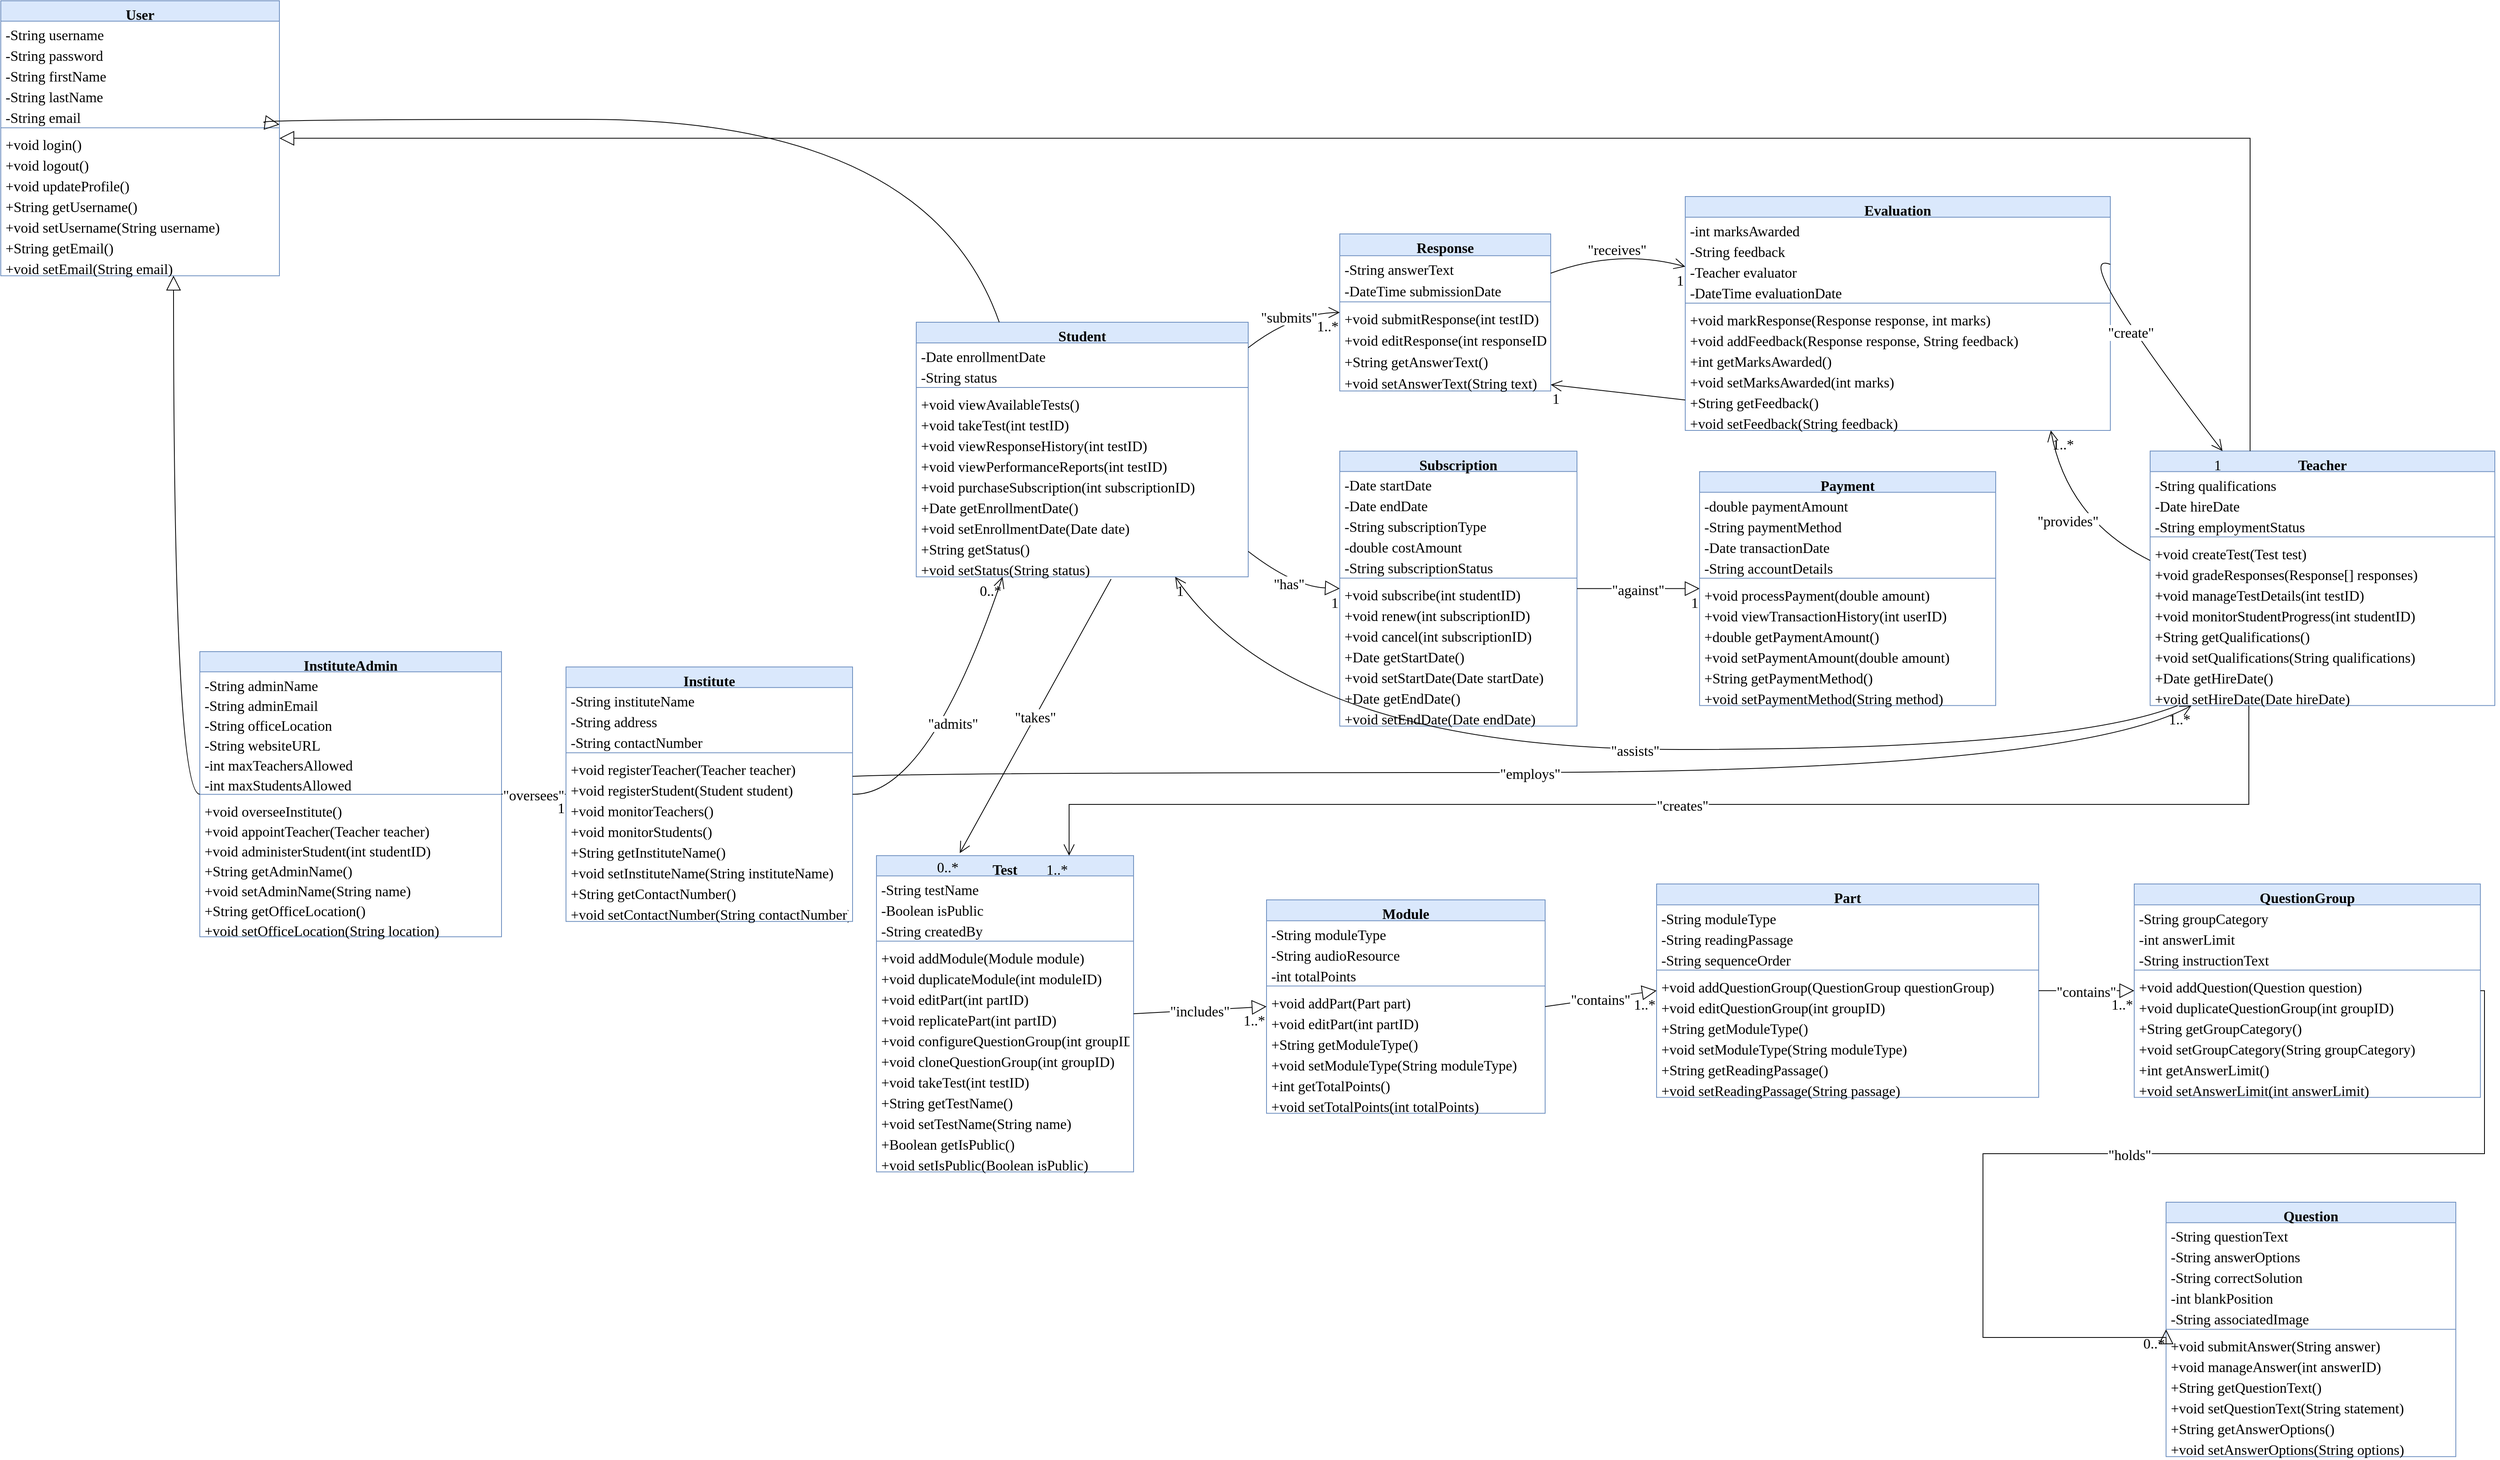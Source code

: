 <mxfile version="24.7.17">
  <diagram name="Page-1" id="9f46799a-70d6-7492-0946-bef42562c5a5">
    <mxGraphModel dx="198" dy="1209" grid="1" gridSize="10" guides="1" tooltips="1" connect="1" arrows="1" fold="1" page="1" pageScale="1" pageWidth="1654" pageHeight="1169" background="none" math="0" shadow="0">
      <root>
        <mxCell id="0" />
        <mxCell id="1" parent="0" />
        <mxCell id="RYx3yiJWNXCLn6CZMeA5-197" value="User" style="swimlane;fontStyle=1;align=center;verticalAlign=top;childLayout=stackLayout;horizontal=1;startSize=25.564;horizontalStack=0;resizeParent=1;resizeParentMax=0;resizeLast=0;collapsible=0;marginBottom=0;fontFamily=Ubuntu Mono;fontSource=https%3A%2F%2Ffonts.googleapis.com%2Fcss%3Ffamily%3DUbuntu%2BMono;fontSize=18;fillColor=#dae8fc;strokeColor=#6c8ebf;" parent="1" vertex="1">
          <mxGeometry x="1740" y="30" width="350" height="345.564" as="geometry" />
        </mxCell>
        <mxCell id="RYx3yiJWNXCLn6CZMeA5-198" value="-String username" style="text;strokeColor=none;fillColor=none;align=left;verticalAlign=top;spacingLeft=4;spacingRight=4;overflow=hidden;rotatable=0;points=[[0,0.5],[1,0.5]];portConstraint=eastwest;fontFamily=Ubuntu Mono;fontSource=https%3A%2F%2Ffonts.googleapis.com%2Fcss%3Ffamily%3DUbuntu%2BMono;fontSize=18;" parent="RYx3yiJWNXCLn6CZMeA5-197" vertex="1">
          <mxGeometry y="25.564" width="350" height="26" as="geometry" />
        </mxCell>
        <mxCell id="RYx3yiJWNXCLn6CZMeA5-199" value="-String password" style="text;strokeColor=none;fillColor=none;align=left;verticalAlign=top;spacingLeft=4;spacingRight=4;overflow=hidden;rotatable=0;points=[[0,0.5],[1,0.5]];portConstraint=eastwest;fontFamily=Ubuntu Mono;fontSource=https%3A%2F%2Ffonts.googleapis.com%2Fcss%3Ffamily%3DUbuntu%2BMono;fontSize=18;" parent="RYx3yiJWNXCLn6CZMeA5-197" vertex="1">
          <mxGeometry y="51.564" width="350" height="26" as="geometry" />
        </mxCell>
        <mxCell id="RYx3yiJWNXCLn6CZMeA5-200" value="-String firstName" style="text;strokeColor=none;fillColor=none;align=left;verticalAlign=top;spacingLeft=4;spacingRight=4;overflow=hidden;rotatable=0;points=[[0,0.5],[1,0.5]];portConstraint=eastwest;fontFamily=Ubuntu Mono;fontSource=https%3A%2F%2Ffonts.googleapis.com%2Fcss%3Ffamily%3DUbuntu%2BMono;fontSize=18;" parent="RYx3yiJWNXCLn6CZMeA5-197" vertex="1">
          <mxGeometry y="77.564" width="350" height="26" as="geometry" />
        </mxCell>
        <mxCell id="RYx3yiJWNXCLn6CZMeA5-201" value="-String lastName" style="text;strokeColor=none;fillColor=none;align=left;verticalAlign=top;spacingLeft=4;spacingRight=4;overflow=hidden;rotatable=0;points=[[0,0.5],[1,0.5]];portConstraint=eastwest;fontFamily=Ubuntu Mono;fontSource=https%3A%2F%2Ffonts.googleapis.com%2Fcss%3Ffamily%3DUbuntu%2BMono;fontSize=18;" parent="RYx3yiJWNXCLn6CZMeA5-197" vertex="1">
          <mxGeometry y="103.564" width="350" height="26" as="geometry" />
        </mxCell>
        <mxCell id="RYx3yiJWNXCLn6CZMeA5-202" value="-String email" style="text;strokeColor=none;fillColor=none;align=left;verticalAlign=top;spacingLeft=4;spacingRight=4;overflow=hidden;rotatable=0;points=[[0,0.5],[1,0.5]];portConstraint=eastwest;fontFamily=Ubuntu Mono;fontSource=https%3A%2F%2Ffonts.googleapis.com%2Fcss%3Ffamily%3DUbuntu%2BMono;fontSize=18;" parent="RYx3yiJWNXCLn6CZMeA5-197" vertex="1">
          <mxGeometry y="129.564" width="350" height="26" as="geometry" />
        </mxCell>
        <mxCell id="RYx3yiJWNXCLn6CZMeA5-203" style="line;strokeWidth=1;fillColor=none;align=left;verticalAlign=middle;spacingTop=-1;spacingLeft=3;spacingRight=3;rotatable=0;labelPosition=right;points=[];portConstraint=eastwest;strokeColor=inherit;fontFamily=Ubuntu Mono;fontSource=https%3A%2F%2Ffonts.googleapis.com%2Fcss%3Ffamily%3DUbuntu%2BMono;fontSize=18;" parent="RYx3yiJWNXCLn6CZMeA5-197" vertex="1">
          <mxGeometry y="155.564" width="350" height="8" as="geometry" />
        </mxCell>
        <mxCell id="RYx3yiJWNXCLn6CZMeA5-204" value="+void login()" style="text;strokeColor=none;fillColor=none;align=left;verticalAlign=top;spacingLeft=4;spacingRight=4;overflow=hidden;rotatable=0;points=[[0,0.5],[1,0.5]];portConstraint=eastwest;fontFamily=Ubuntu Mono;fontSource=https%3A%2F%2Ffonts.googleapis.com%2Fcss%3Ffamily%3DUbuntu%2BMono;fontSize=18;" parent="RYx3yiJWNXCLn6CZMeA5-197" vertex="1">
          <mxGeometry y="163.564" width="350" height="26" as="geometry" />
        </mxCell>
        <mxCell id="RYx3yiJWNXCLn6CZMeA5-205" value="+void logout()" style="text;strokeColor=none;fillColor=none;align=left;verticalAlign=top;spacingLeft=4;spacingRight=4;overflow=hidden;rotatable=0;points=[[0,0.5],[1,0.5]];portConstraint=eastwest;fontFamily=Ubuntu Mono;fontSource=https%3A%2F%2Ffonts.googleapis.com%2Fcss%3Ffamily%3DUbuntu%2BMono;fontSize=18;" parent="RYx3yiJWNXCLn6CZMeA5-197" vertex="1">
          <mxGeometry y="189.564" width="350" height="26" as="geometry" />
        </mxCell>
        <mxCell id="RYx3yiJWNXCLn6CZMeA5-206" value="+void updateProfile()" style="text;strokeColor=none;fillColor=none;align=left;verticalAlign=top;spacingLeft=4;spacingRight=4;overflow=hidden;rotatable=0;points=[[0,0.5],[1,0.5]];portConstraint=eastwest;fontFamily=Ubuntu Mono;fontSource=https%3A%2F%2Ffonts.googleapis.com%2Fcss%3Ffamily%3DUbuntu%2BMono;fontSize=18;" parent="RYx3yiJWNXCLn6CZMeA5-197" vertex="1">
          <mxGeometry y="215.564" width="350" height="26" as="geometry" />
        </mxCell>
        <mxCell id="RYx3yiJWNXCLn6CZMeA5-207" value="+String getUsername()" style="text;strokeColor=none;fillColor=none;align=left;verticalAlign=top;spacingLeft=4;spacingRight=4;overflow=hidden;rotatable=0;points=[[0,0.5],[1,0.5]];portConstraint=eastwest;fontFamily=Ubuntu Mono;fontSource=https%3A%2F%2Ffonts.googleapis.com%2Fcss%3Ffamily%3DUbuntu%2BMono;fontSize=18;" parent="RYx3yiJWNXCLn6CZMeA5-197" vertex="1">
          <mxGeometry y="241.564" width="350" height="26" as="geometry" />
        </mxCell>
        <mxCell id="RYx3yiJWNXCLn6CZMeA5-208" value="+void setUsername(String username)" style="text;strokeColor=none;fillColor=none;align=left;verticalAlign=top;spacingLeft=4;spacingRight=4;overflow=hidden;rotatable=0;points=[[0,0.5],[1,0.5]];portConstraint=eastwest;fontFamily=Ubuntu Mono;fontSource=https%3A%2F%2Ffonts.googleapis.com%2Fcss%3Ffamily%3DUbuntu%2BMono;fontSize=18;" parent="RYx3yiJWNXCLn6CZMeA5-197" vertex="1">
          <mxGeometry y="267.564" width="350" height="26" as="geometry" />
        </mxCell>
        <mxCell id="RYx3yiJWNXCLn6CZMeA5-209" value="+String getEmail()" style="text;strokeColor=none;fillColor=none;align=left;verticalAlign=top;spacingLeft=4;spacingRight=4;overflow=hidden;rotatable=0;points=[[0,0.5],[1,0.5]];portConstraint=eastwest;fontFamily=Ubuntu Mono;fontSource=https%3A%2F%2Ffonts.googleapis.com%2Fcss%3Ffamily%3DUbuntu%2BMono;fontSize=18;" parent="RYx3yiJWNXCLn6CZMeA5-197" vertex="1">
          <mxGeometry y="293.564" width="350" height="26" as="geometry" />
        </mxCell>
        <mxCell id="RYx3yiJWNXCLn6CZMeA5-210" value="+void setEmail(String email)" style="text;strokeColor=none;fillColor=none;align=left;verticalAlign=top;spacingLeft=4;spacingRight=4;overflow=hidden;rotatable=0;points=[[0,0.5],[1,0.5]];portConstraint=eastwest;fontFamily=Ubuntu Mono;fontSource=https%3A%2F%2Ffonts.googleapis.com%2Fcss%3Ffamily%3DUbuntu%2BMono;fontSize=18;" parent="RYx3yiJWNXCLn6CZMeA5-197" vertex="1">
          <mxGeometry y="319.564" width="350" height="26" as="geometry" />
        </mxCell>
        <mxCell id="RYx3yiJWNXCLn6CZMeA5-211" value="Student" style="swimlane;fontStyle=1;align=center;verticalAlign=top;childLayout=stackLayout;horizontal=1;startSize=25.972;horizontalStack=0;resizeParent=1;resizeParentMax=0;resizeLast=0;collapsible=0;marginBottom=0;fontFamily=Ubuntu Mono;fontSource=https%3A%2F%2Ffonts.googleapis.com%2Fcss%3Ffamily%3DUbuntu%2BMono;fontSize=18;fillColor=#dae8fc;strokeColor=#6c8ebf;" parent="1" vertex="1">
          <mxGeometry x="2890" y="434" width="417" height="319.972" as="geometry" />
        </mxCell>
        <mxCell id="RYx3yiJWNXCLn6CZMeA5-212" value="-Date enrollmentDate" style="text;strokeColor=none;fillColor=none;align=left;verticalAlign=top;spacingLeft=4;spacingRight=4;overflow=hidden;rotatable=0;points=[[0,0.5],[1,0.5]];portConstraint=eastwest;fontFamily=Ubuntu Mono;fontSource=https%3A%2F%2Ffonts.googleapis.com%2Fcss%3Ffamily%3DUbuntu%2BMono;fontSize=18;" parent="RYx3yiJWNXCLn6CZMeA5-211" vertex="1">
          <mxGeometry y="25.972" width="417" height="26" as="geometry" />
        </mxCell>
        <mxCell id="RYx3yiJWNXCLn6CZMeA5-213" value="-String status" style="text;strokeColor=none;fillColor=none;align=left;verticalAlign=top;spacingLeft=4;spacingRight=4;overflow=hidden;rotatable=0;points=[[0,0.5],[1,0.5]];portConstraint=eastwest;fontFamily=Ubuntu Mono;fontSource=https%3A%2F%2Ffonts.googleapis.com%2Fcss%3Ffamily%3DUbuntu%2BMono;fontSize=18;" parent="RYx3yiJWNXCLn6CZMeA5-211" vertex="1">
          <mxGeometry y="51.972" width="417" height="26" as="geometry" />
        </mxCell>
        <mxCell id="RYx3yiJWNXCLn6CZMeA5-214" style="line;strokeWidth=1;fillColor=none;align=left;verticalAlign=middle;spacingTop=-1;spacingLeft=3;spacingRight=3;rotatable=0;labelPosition=right;points=[];portConstraint=eastwest;strokeColor=inherit;fontFamily=Ubuntu Mono;fontSource=https%3A%2F%2Ffonts.googleapis.com%2Fcss%3Ffamily%3DUbuntu%2BMono;fontSize=18;" parent="RYx3yiJWNXCLn6CZMeA5-211" vertex="1">
          <mxGeometry y="77.972" width="417" height="8" as="geometry" />
        </mxCell>
        <mxCell id="RYx3yiJWNXCLn6CZMeA5-215" value="+void viewAvailableTests()" style="text;strokeColor=none;fillColor=none;align=left;verticalAlign=top;spacingLeft=4;spacingRight=4;overflow=hidden;rotatable=0;points=[[0,0.5],[1,0.5]];portConstraint=eastwest;fontFamily=Ubuntu Mono;fontSource=https%3A%2F%2Ffonts.googleapis.com%2Fcss%3Ffamily%3DUbuntu%2BMono;fontSize=18;" parent="RYx3yiJWNXCLn6CZMeA5-211" vertex="1">
          <mxGeometry y="85.972" width="417" height="26" as="geometry" />
        </mxCell>
        <mxCell id="RYx3yiJWNXCLn6CZMeA5-216" value="+void takeTest(int testID)" style="text;strokeColor=none;fillColor=none;align=left;verticalAlign=top;spacingLeft=4;spacingRight=4;overflow=hidden;rotatable=0;points=[[0,0.5],[1,0.5]];portConstraint=eastwest;fontFamily=Ubuntu Mono;fontSource=https%3A%2F%2Ffonts.googleapis.com%2Fcss%3Ffamily%3DUbuntu%2BMono;fontSize=18;" parent="RYx3yiJWNXCLn6CZMeA5-211" vertex="1">
          <mxGeometry y="111.972" width="417" height="26" as="geometry" />
        </mxCell>
        <mxCell id="RYx3yiJWNXCLn6CZMeA5-217" value="+void viewResponseHistory(int testID)" style="text;strokeColor=none;fillColor=none;align=left;verticalAlign=top;spacingLeft=4;spacingRight=4;overflow=hidden;rotatable=0;points=[[0,0.5],[1,0.5]];portConstraint=eastwest;fontFamily=Ubuntu Mono;fontSource=https%3A%2F%2Ffonts.googleapis.com%2Fcss%3Ffamily%3DUbuntu%2BMono;fontSize=18;" parent="RYx3yiJWNXCLn6CZMeA5-211" vertex="1">
          <mxGeometry y="137.972" width="417" height="26" as="geometry" />
        </mxCell>
        <mxCell id="RYx3yiJWNXCLn6CZMeA5-218" value="+void viewPerformanceReports(int testID)" style="text;strokeColor=none;fillColor=none;align=left;verticalAlign=top;spacingLeft=4;spacingRight=4;overflow=hidden;rotatable=0;points=[[0,0.5],[1,0.5]];portConstraint=eastwest;fontFamily=Ubuntu Mono;fontSource=https%3A%2F%2Ffonts.googleapis.com%2Fcss%3Ffamily%3DUbuntu%2BMono;fontSize=18;" parent="RYx3yiJWNXCLn6CZMeA5-211" vertex="1">
          <mxGeometry y="163.972" width="417" height="26" as="geometry" />
        </mxCell>
        <mxCell id="RYx3yiJWNXCLn6CZMeA5-219" value="+void purchaseSubscription(int subscriptionID)" style="text;strokeColor=none;fillColor=none;align=left;verticalAlign=top;spacingLeft=4;spacingRight=4;overflow=hidden;rotatable=0;points=[[0,0.5],[1,0.5]];portConstraint=eastwest;fontFamily=Ubuntu Mono;fontSource=https%3A%2F%2Ffonts.googleapis.com%2Fcss%3Ffamily%3DUbuntu%2BMono;fontSize=18;" parent="RYx3yiJWNXCLn6CZMeA5-211" vertex="1">
          <mxGeometry y="189.972" width="417" height="26" as="geometry" />
        </mxCell>
        <mxCell id="RYx3yiJWNXCLn6CZMeA5-220" value="+Date getEnrollmentDate()" style="text;strokeColor=none;fillColor=none;align=left;verticalAlign=top;spacingLeft=4;spacingRight=4;overflow=hidden;rotatable=0;points=[[0,0.5],[1,0.5]];portConstraint=eastwest;fontFamily=Ubuntu Mono;fontSource=https%3A%2F%2Ffonts.googleapis.com%2Fcss%3Ffamily%3DUbuntu%2BMono;fontSize=18;" parent="RYx3yiJWNXCLn6CZMeA5-211" vertex="1">
          <mxGeometry y="215.972" width="417" height="26" as="geometry" />
        </mxCell>
        <mxCell id="RYx3yiJWNXCLn6CZMeA5-221" value="+void setEnrollmentDate(Date date)" style="text;strokeColor=none;fillColor=none;align=left;verticalAlign=top;spacingLeft=4;spacingRight=4;overflow=hidden;rotatable=0;points=[[0,0.5],[1,0.5]];portConstraint=eastwest;fontFamily=Ubuntu Mono;fontSource=https%3A%2F%2Ffonts.googleapis.com%2Fcss%3Ffamily%3DUbuntu%2BMono;fontSize=18;" parent="RYx3yiJWNXCLn6CZMeA5-211" vertex="1">
          <mxGeometry y="241.972" width="417" height="26" as="geometry" />
        </mxCell>
        <mxCell id="RYx3yiJWNXCLn6CZMeA5-222" value="+String getStatus()" style="text;strokeColor=none;fillColor=none;align=left;verticalAlign=top;spacingLeft=4;spacingRight=4;overflow=hidden;rotatable=0;points=[[0,0.5],[1,0.5]];portConstraint=eastwest;fontFamily=Ubuntu Mono;fontSource=https%3A%2F%2Ffonts.googleapis.com%2Fcss%3Ffamily%3DUbuntu%2BMono;fontSize=18;" parent="RYx3yiJWNXCLn6CZMeA5-211" vertex="1">
          <mxGeometry y="267.972" width="417" height="26" as="geometry" />
        </mxCell>
        <mxCell id="RYx3yiJWNXCLn6CZMeA5-223" value="+void setStatus(String status)" style="text;strokeColor=none;fillColor=none;align=left;verticalAlign=top;spacingLeft=4;spacingRight=4;overflow=hidden;rotatable=0;points=[[0,0.5],[1,0.5]];portConstraint=eastwest;fontFamily=Ubuntu Mono;fontSource=https%3A%2F%2Ffonts.googleapis.com%2Fcss%3Ffamily%3DUbuntu%2BMono;fontSize=18;" parent="RYx3yiJWNXCLn6CZMeA5-211" vertex="1">
          <mxGeometry y="293.972" width="417" height="26" as="geometry" />
        </mxCell>
        <mxCell id="RYx3yiJWNXCLn6CZMeA5-224" value="Teacher" style="swimlane;fontStyle=1;align=center;verticalAlign=top;childLayout=stackLayout;horizontal=1;startSize=25.88;horizontalStack=0;resizeParent=1;resizeParentMax=0;resizeLast=0;collapsible=0;marginBottom=0;fontFamily=Ubuntu Mono;fontSource=https%3A%2F%2Ffonts.googleapis.com%2Fcss%3Ffamily%3DUbuntu%2BMono;fontSize=18;fillColor=#dae8fc;strokeColor=#6c8ebf;" parent="1" vertex="1">
          <mxGeometry x="4440" y="595.88" width="433" height="319.88" as="geometry" />
        </mxCell>
        <mxCell id="RYx3yiJWNXCLn6CZMeA5-225" value="-String qualifications" style="text;strokeColor=none;fillColor=none;align=left;verticalAlign=top;spacingLeft=4;spacingRight=4;overflow=hidden;rotatable=0;points=[[0,0.5],[1,0.5]];portConstraint=eastwest;fontFamily=Ubuntu Mono;fontSource=https%3A%2F%2Ffonts.googleapis.com%2Fcss%3Ffamily%3DUbuntu%2BMono;fontSize=18;" parent="RYx3yiJWNXCLn6CZMeA5-224" vertex="1">
          <mxGeometry y="25.88" width="433" height="26" as="geometry" />
        </mxCell>
        <mxCell id="RYx3yiJWNXCLn6CZMeA5-226" value="-Date hireDate" style="text;strokeColor=none;fillColor=none;align=left;verticalAlign=top;spacingLeft=4;spacingRight=4;overflow=hidden;rotatable=0;points=[[0,0.5],[1,0.5]];portConstraint=eastwest;fontFamily=Ubuntu Mono;fontSource=https%3A%2F%2Ffonts.googleapis.com%2Fcss%3Ffamily%3DUbuntu%2BMono;fontSize=18;" parent="RYx3yiJWNXCLn6CZMeA5-224" vertex="1">
          <mxGeometry y="51.88" width="433" height="26" as="geometry" />
        </mxCell>
        <mxCell id="RYx3yiJWNXCLn6CZMeA5-227" value="-String employmentStatus" style="text;strokeColor=none;fillColor=none;align=left;verticalAlign=top;spacingLeft=4;spacingRight=4;overflow=hidden;rotatable=0;points=[[0,0.5],[1,0.5]];portConstraint=eastwest;fontFamily=Ubuntu Mono;fontSource=https%3A%2F%2Ffonts.googleapis.com%2Fcss%3Ffamily%3DUbuntu%2BMono;fontSize=18;" parent="RYx3yiJWNXCLn6CZMeA5-224" vertex="1">
          <mxGeometry y="77.88" width="433" height="26" as="geometry" />
        </mxCell>
        <mxCell id="RYx3yiJWNXCLn6CZMeA5-228" style="line;strokeWidth=1;fillColor=none;align=left;verticalAlign=middle;spacingTop=-1;spacingLeft=3;spacingRight=3;rotatable=0;labelPosition=right;points=[];portConstraint=eastwest;strokeColor=inherit;fontFamily=Ubuntu Mono;fontSource=https%3A%2F%2Ffonts.googleapis.com%2Fcss%3Ffamily%3DUbuntu%2BMono;fontSize=18;" parent="RYx3yiJWNXCLn6CZMeA5-224" vertex="1">
          <mxGeometry y="103.88" width="433" height="8" as="geometry" />
        </mxCell>
        <mxCell id="RYx3yiJWNXCLn6CZMeA5-229" value="+void createTest(Test test)" style="text;strokeColor=none;fillColor=none;align=left;verticalAlign=top;spacingLeft=4;spacingRight=4;overflow=hidden;rotatable=0;points=[[0,0.5],[1,0.5]];portConstraint=eastwest;fontFamily=Ubuntu Mono;fontSource=https%3A%2F%2Ffonts.googleapis.com%2Fcss%3Ffamily%3DUbuntu%2BMono;fontSize=18;" parent="RYx3yiJWNXCLn6CZMeA5-224" vertex="1">
          <mxGeometry y="111.88" width="433" height="26" as="geometry" />
        </mxCell>
        <mxCell id="RYx3yiJWNXCLn6CZMeA5-230" value="+void gradeResponses(Response[] responses)" style="text;strokeColor=none;fillColor=none;align=left;verticalAlign=top;spacingLeft=4;spacingRight=4;overflow=hidden;rotatable=0;points=[[0,0.5],[1,0.5]];portConstraint=eastwest;fontFamily=Ubuntu Mono;fontSource=https%3A%2F%2Ffonts.googleapis.com%2Fcss%3Ffamily%3DUbuntu%2BMono;fontSize=18;" parent="RYx3yiJWNXCLn6CZMeA5-224" vertex="1">
          <mxGeometry y="137.88" width="433" height="26" as="geometry" />
        </mxCell>
        <mxCell id="RYx3yiJWNXCLn6CZMeA5-231" value="+void manageTestDetails(int testID)" style="text;strokeColor=none;fillColor=none;align=left;verticalAlign=top;spacingLeft=4;spacingRight=4;overflow=hidden;rotatable=0;points=[[0,0.5],[1,0.5]];portConstraint=eastwest;fontFamily=Ubuntu Mono;fontSource=https%3A%2F%2Ffonts.googleapis.com%2Fcss%3Ffamily%3DUbuntu%2BMono;fontSize=18;" parent="RYx3yiJWNXCLn6CZMeA5-224" vertex="1">
          <mxGeometry y="163.88" width="433" height="26" as="geometry" />
        </mxCell>
        <mxCell id="RYx3yiJWNXCLn6CZMeA5-232" value="+void monitorStudentProgress(int studentID)" style="text;strokeColor=none;fillColor=none;align=left;verticalAlign=top;spacingLeft=4;spacingRight=4;overflow=hidden;rotatable=0;points=[[0,0.5],[1,0.5]];portConstraint=eastwest;fontFamily=Ubuntu Mono;fontSource=https%3A%2F%2Ffonts.googleapis.com%2Fcss%3Ffamily%3DUbuntu%2BMono;fontSize=18;" parent="RYx3yiJWNXCLn6CZMeA5-224" vertex="1">
          <mxGeometry y="189.88" width="433" height="26" as="geometry" />
        </mxCell>
        <mxCell id="RYx3yiJWNXCLn6CZMeA5-233" value="+String getQualifications()" style="text;strokeColor=none;fillColor=none;align=left;verticalAlign=top;spacingLeft=4;spacingRight=4;overflow=hidden;rotatable=0;points=[[0,0.5],[1,0.5]];portConstraint=eastwest;fontFamily=Ubuntu Mono;fontSource=https%3A%2F%2Ffonts.googleapis.com%2Fcss%3Ffamily%3DUbuntu%2BMono;fontSize=18;" parent="RYx3yiJWNXCLn6CZMeA5-224" vertex="1">
          <mxGeometry y="215.88" width="433" height="26" as="geometry" />
        </mxCell>
        <mxCell id="RYx3yiJWNXCLn6CZMeA5-234" value="+void setQualifications(String qualifications)" style="text;strokeColor=none;fillColor=none;align=left;verticalAlign=top;spacingLeft=4;spacingRight=4;overflow=hidden;rotatable=0;points=[[0,0.5],[1,0.5]];portConstraint=eastwest;fontFamily=Ubuntu Mono;fontSource=https%3A%2F%2Ffonts.googleapis.com%2Fcss%3Ffamily%3DUbuntu%2BMono;fontSize=18;" parent="RYx3yiJWNXCLn6CZMeA5-224" vertex="1">
          <mxGeometry y="241.88" width="433" height="26" as="geometry" />
        </mxCell>
        <mxCell id="RYx3yiJWNXCLn6CZMeA5-235" value="+Date getHireDate()" style="text;strokeColor=none;fillColor=none;align=left;verticalAlign=top;spacingLeft=4;spacingRight=4;overflow=hidden;rotatable=0;points=[[0,0.5],[1,0.5]];portConstraint=eastwest;fontFamily=Ubuntu Mono;fontSource=https%3A%2F%2Ffonts.googleapis.com%2Fcss%3Ffamily%3DUbuntu%2BMono;fontSize=18;" parent="RYx3yiJWNXCLn6CZMeA5-224" vertex="1">
          <mxGeometry y="267.88" width="433" height="26" as="geometry" />
        </mxCell>
        <mxCell id="RYx3yiJWNXCLn6CZMeA5-236" value="+void setHireDate(Date hireDate)" style="text;strokeColor=none;fillColor=none;align=left;verticalAlign=top;spacingLeft=4;spacingRight=4;overflow=hidden;rotatable=0;points=[[0,0.5],[1,0.5]];portConstraint=eastwest;fontFamily=Ubuntu Mono;fontSource=https%3A%2F%2Ffonts.googleapis.com%2Fcss%3Ffamily%3DUbuntu%2BMono;fontSize=18;" parent="RYx3yiJWNXCLn6CZMeA5-224" vertex="1">
          <mxGeometry y="293.88" width="433" height="26" as="geometry" />
        </mxCell>
        <mxCell id="RYx3yiJWNXCLn6CZMeA5-237" value="InstituteAdmin" style="swimlane;fontStyle=1;align=center;verticalAlign=top;childLayout=stackLayout;horizontal=1;startSize=25.373;horizontalStack=0;resizeParent=1;resizeParentMax=0;resizeLast=0;collapsible=0;marginBottom=0;fontFamily=Ubuntu Mono;fontSource=https%3A%2F%2Ffonts.googleapis.com%2Fcss%3Ffamily%3DUbuntu%2BMono;fontSize=18;fillColor=#dae8fc;strokeColor=#6c8ebf;" parent="1" vertex="1">
          <mxGeometry x="1990" y="848" width="379" height="358.373" as="geometry" />
        </mxCell>
        <mxCell id="RYx3yiJWNXCLn6CZMeA5-238" value="-String adminName" style="text;strokeColor=none;fillColor=none;align=left;verticalAlign=top;spacingLeft=4;spacingRight=4;overflow=hidden;rotatable=0;points=[[0,0.5],[1,0.5]];portConstraint=eastwest;fontFamily=Ubuntu Mono;fontSource=https%3A%2F%2Ffonts.googleapis.com%2Fcss%3Ffamily%3DUbuntu%2BMono;fontSize=18;" parent="RYx3yiJWNXCLn6CZMeA5-237" vertex="1">
          <mxGeometry y="25.373" width="379" height="25" as="geometry" />
        </mxCell>
        <mxCell id="RYx3yiJWNXCLn6CZMeA5-239" value="-String adminEmail" style="text;strokeColor=none;fillColor=none;align=left;verticalAlign=top;spacingLeft=4;spacingRight=4;overflow=hidden;rotatable=0;points=[[0,0.5],[1,0.5]];portConstraint=eastwest;fontFamily=Ubuntu Mono;fontSource=https%3A%2F%2Ffonts.googleapis.com%2Fcss%3Ffamily%3DUbuntu%2BMono;fontSize=18;" parent="RYx3yiJWNXCLn6CZMeA5-237" vertex="1">
          <mxGeometry y="50.373" width="379" height="25" as="geometry" />
        </mxCell>
        <mxCell id="RYx3yiJWNXCLn6CZMeA5-240" value="-String officeLocation" style="text;strokeColor=none;fillColor=none;align=left;verticalAlign=top;spacingLeft=4;spacingRight=4;overflow=hidden;rotatable=0;points=[[0,0.5],[1,0.5]];portConstraint=eastwest;fontFamily=Ubuntu Mono;fontSource=https%3A%2F%2Ffonts.googleapis.com%2Fcss%3Ffamily%3DUbuntu%2BMono;fontSize=18;" parent="RYx3yiJWNXCLn6CZMeA5-237" vertex="1">
          <mxGeometry y="75.373" width="379" height="25" as="geometry" />
        </mxCell>
        <mxCell id="RYx3yiJWNXCLn6CZMeA5-241" value="-String websiteURL" style="text;strokeColor=none;fillColor=none;align=left;verticalAlign=top;spacingLeft=4;spacingRight=4;overflow=hidden;rotatable=0;points=[[0,0.5],[1,0.5]];portConstraint=eastwest;fontFamily=Ubuntu Mono;fontSource=https%3A%2F%2Ffonts.googleapis.com%2Fcss%3Ffamily%3DUbuntu%2BMono;fontSize=18;" parent="RYx3yiJWNXCLn6CZMeA5-237" vertex="1">
          <mxGeometry y="100.373" width="379" height="25" as="geometry" />
        </mxCell>
        <mxCell id="RYx3yiJWNXCLn6CZMeA5-242" value="-int maxTeachersAllowed" style="text;strokeColor=none;fillColor=none;align=left;verticalAlign=top;spacingLeft=4;spacingRight=4;overflow=hidden;rotatable=0;points=[[0,0.5],[1,0.5]];portConstraint=eastwest;fontFamily=Ubuntu Mono;fontSource=https%3A%2F%2Ffonts.googleapis.com%2Fcss%3Ffamily%3DUbuntu%2BMono;fontSize=18;" parent="RYx3yiJWNXCLn6CZMeA5-237" vertex="1">
          <mxGeometry y="125.373" width="379" height="25" as="geometry" />
        </mxCell>
        <mxCell id="RYx3yiJWNXCLn6CZMeA5-243" value="-int maxStudentsAllowed" style="text;strokeColor=none;fillColor=none;align=left;verticalAlign=top;spacingLeft=4;spacingRight=4;overflow=hidden;rotatable=0;points=[[0,0.5],[1,0.5]];portConstraint=eastwest;fontFamily=Ubuntu Mono;fontSource=https%3A%2F%2Ffonts.googleapis.com%2Fcss%3Ffamily%3DUbuntu%2BMono;fontSize=18;" parent="RYx3yiJWNXCLn6CZMeA5-237" vertex="1">
          <mxGeometry y="150.373" width="379" height="25" as="geometry" />
        </mxCell>
        <mxCell id="RYx3yiJWNXCLn6CZMeA5-244" style="line;strokeWidth=1;fillColor=none;align=left;verticalAlign=middle;spacingTop=-1;spacingLeft=3;spacingRight=3;rotatable=0;labelPosition=right;points=[];portConstraint=eastwest;strokeColor=inherit;fontFamily=Ubuntu Mono;fontSource=https%3A%2F%2Ffonts.googleapis.com%2Fcss%3Ffamily%3DUbuntu%2BMono;fontSize=18;" parent="RYx3yiJWNXCLn6CZMeA5-237" vertex="1">
          <mxGeometry y="175.373" width="379" height="8" as="geometry" />
        </mxCell>
        <mxCell id="RYx3yiJWNXCLn6CZMeA5-245" value="+void overseeInstitute()" style="text;strokeColor=none;fillColor=none;align=left;verticalAlign=top;spacingLeft=4;spacingRight=4;overflow=hidden;rotatable=0;points=[[0,0.5],[1,0.5]];portConstraint=eastwest;fontFamily=Ubuntu Mono;fontSource=https%3A%2F%2Ffonts.googleapis.com%2Fcss%3Ffamily%3DUbuntu%2BMono;fontSize=18;" parent="RYx3yiJWNXCLn6CZMeA5-237" vertex="1">
          <mxGeometry y="183.373" width="379" height="25" as="geometry" />
        </mxCell>
        <mxCell id="RYx3yiJWNXCLn6CZMeA5-246" value="+void appointTeacher(Teacher teacher)" style="text;strokeColor=none;fillColor=none;align=left;verticalAlign=top;spacingLeft=4;spacingRight=4;overflow=hidden;rotatable=0;points=[[0,0.5],[1,0.5]];portConstraint=eastwest;fontFamily=Ubuntu Mono;fontSource=https%3A%2F%2Ffonts.googleapis.com%2Fcss%3Ffamily%3DUbuntu%2BMono;fontSize=18;" parent="RYx3yiJWNXCLn6CZMeA5-237" vertex="1">
          <mxGeometry y="208.373" width="379" height="25" as="geometry" />
        </mxCell>
        <mxCell id="RYx3yiJWNXCLn6CZMeA5-247" value="+void administerStudent(int studentID)" style="text;strokeColor=none;fillColor=none;align=left;verticalAlign=top;spacingLeft=4;spacingRight=4;overflow=hidden;rotatable=0;points=[[0,0.5],[1,0.5]];portConstraint=eastwest;fontFamily=Ubuntu Mono;fontSource=https%3A%2F%2Ffonts.googleapis.com%2Fcss%3Ffamily%3DUbuntu%2BMono;fontSize=18;" parent="RYx3yiJWNXCLn6CZMeA5-237" vertex="1">
          <mxGeometry y="233.373" width="379" height="25" as="geometry" />
        </mxCell>
        <mxCell id="RYx3yiJWNXCLn6CZMeA5-248" value="+String getAdminName()" style="text;strokeColor=none;fillColor=none;align=left;verticalAlign=top;spacingLeft=4;spacingRight=4;overflow=hidden;rotatable=0;points=[[0,0.5],[1,0.5]];portConstraint=eastwest;fontFamily=Ubuntu Mono;fontSource=https%3A%2F%2Ffonts.googleapis.com%2Fcss%3Ffamily%3DUbuntu%2BMono;fontSize=18;" parent="RYx3yiJWNXCLn6CZMeA5-237" vertex="1">
          <mxGeometry y="258.373" width="379" height="25" as="geometry" />
        </mxCell>
        <mxCell id="RYx3yiJWNXCLn6CZMeA5-249" value="+void setAdminName(String name)" style="text;strokeColor=none;fillColor=none;align=left;verticalAlign=top;spacingLeft=4;spacingRight=4;overflow=hidden;rotatable=0;points=[[0,0.5],[1,0.5]];portConstraint=eastwest;fontFamily=Ubuntu Mono;fontSource=https%3A%2F%2Ffonts.googleapis.com%2Fcss%3Ffamily%3DUbuntu%2BMono;fontSize=18;" parent="RYx3yiJWNXCLn6CZMeA5-237" vertex="1">
          <mxGeometry y="283.373" width="379" height="25" as="geometry" />
        </mxCell>
        <mxCell id="RYx3yiJWNXCLn6CZMeA5-250" value="+String getOfficeLocation()" style="text;strokeColor=none;fillColor=none;align=left;verticalAlign=top;spacingLeft=4;spacingRight=4;overflow=hidden;rotatable=0;points=[[0,0.5],[1,0.5]];portConstraint=eastwest;fontFamily=Ubuntu Mono;fontSource=https%3A%2F%2Ffonts.googleapis.com%2Fcss%3Ffamily%3DUbuntu%2BMono;fontSize=18;" parent="RYx3yiJWNXCLn6CZMeA5-237" vertex="1">
          <mxGeometry y="308.373" width="379" height="25" as="geometry" />
        </mxCell>
        <mxCell id="RYx3yiJWNXCLn6CZMeA5-251" value="+void setOfficeLocation(String location)" style="text;strokeColor=none;fillColor=none;align=left;verticalAlign=top;spacingLeft=4;spacingRight=4;overflow=hidden;rotatable=0;points=[[0,0.5],[1,0.5]];portConstraint=eastwest;fontFamily=Ubuntu Mono;fontSource=https%3A%2F%2Ffonts.googleapis.com%2Fcss%3Ffamily%3DUbuntu%2BMono;fontSize=18;" parent="RYx3yiJWNXCLn6CZMeA5-237" vertex="1">
          <mxGeometry y="333.373" width="379" height="25" as="geometry" />
        </mxCell>
        <mxCell id="RYx3yiJWNXCLn6CZMeA5-252" value="Institute" style="swimlane;fontStyle=1;align=center;verticalAlign=top;childLayout=stackLayout;horizontal=1;startSize=25.88;horizontalStack=0;resizeParent=1;resizeParentMax=0;resizeLast=0;collapsible=0;marginBottom=0;fontFamily=Ubuntu Mono;fontSource=https%3A%2F%2Ffonts.googleapis.com%2Fcss%3Ffamily%3DUbuntu%2BMono;fontSize=18;fillColor=#dae8fc;strokeColor=#6c8ebf;" parent="1" vertex="1">
          <mxGeometry x="2450" y="867.25" width="360" height="319.88" as="geometry" />
        </mxCell>
        <mxCell id="RYx3yiJWNXCLn6CZMeA5-253" value="-String instituteName" style="text;strokeColor=none;fillColor=none;align=left;verticalAlign=top;spacingLeft=4;spacingRight=4;overflow=hidden;rotatable=0;points=[[0,0.5],[1,0.5]];portConstraint=eastwest;fontFamily=Ubuntu Mono;fontSource=https%3A%2F%2Ffonts.googleapis.com%2Fcss%3Ffamily%3DUbuntu%2BMono;fontSize=18;" parent="RYx3yiJWNXCLn6CZMeA5-252" vertex="1">
          <mxGeometry y="25.88" width="360" height="26" as="geometry" />
        </mxCell>
        <mxCell id="RYx3yiJWNXCLn6CZMeA5-254" value="-String address" style="text;strokeColor=none;fillColor=none;align=left;verticalAlign=top;spacingLeft=4;spacingRight=4;overflow=hidden;rotatable=0;points=[[0,0.5],[1,0.5]];portConstraint=eastwest;fontFamily=Ubuntu Mono;fontSource=https%3A%2F%2Ffonts.googleapis.com%2Fcss%3Ffamily%3DUbuntu%2BMono;fontSize=18;" parent="RYx3yiJWNXCLn6CZMeA5-252" vertex="1">
          <mxGeometry y="51.88" width="360" height="26" as="geometry" />
        </mxCell>
        <mxCell id="RYx3yiJWNXCLn6CZMeA5-255" value="-String contactNumber" style="text;strokeColor=none;fillColor=none;align=left;verticalAlign=top;spacingLeft=4;spacingRight=4;overflow=hidden;rotatable=0;points=[[0,0.5],[1,0.5]];portConstraint=eastwest;fontFamily=Ubuntu Mono;fontSource=https%3A%2F%2Ffonts.googleapis.com%2Fcss%3Ffamily%3DUbuntu%2BMono;fontSize=18;" parent="RYx3yiJWNXCLn6CZMeA5-252" vertex="1">
          <mxGeometry y="77.88" width="360" height="26" as="geometry" />
        </mxCell>
        <mxCell id="RYx3yiJWNXCLn6CZMeA5-256" style="line;strokeWidth=1;fillColor=none;align=left;verticalAlign=middle;spacingTop=-1;spacingLeft=3;spacingRight=3;rotatable=0;labelPosition=right;points=[];portConstraint=eastwest;strokeColor=inherit;fontFamily=Ubuntu Mono;fontSource=https%3A%2F%2Ffonts.googleapis.com%2Fcss%3Ffamily%3DUbuntu%2BMono;fontSize=18;" parent="RYx3yiJWNXCLn6CZMeA5-252" vertex="1">
          <mxGeometry y="103.88" width="360" height="8" as="geometry" />
        </mxCell>
        <mxCell id="RYx3yiJWNXCLn6CZMeA5-257" value="+void registerTeacher(Teacher teacher)" style="text;strokeColor=none;fillColor=none;align=left;verticalAlign=top;spacingLeft=4;spacingRight=4;overflow=hidden;rotatable=0;points=[[0,0.5],[1,0.5]];portConstraint=eastwest;fontFamily=Ubuntu Mono;fontSource=https%3A%2F%2Ffonts.googleapis.com%2Fcss%3Ffamily%3DUbuntu%2BMono;fontSize=18;" parent="RYx3yiJWNXCLn6CZMeA5-252" vertex="1">
          <mxGeometry y="111.88" width="360" height="26" as="geometry" />
        </mxCell>
        <mxCell id="RYx3yiJWNXCLn6CZMeA5-258" value="+void registerStudent(Student student)" style="text;strokeColor=none;fillColor=none;align=left;verticalAlign=top;spacingLeft=4;spacingRight=4;overflow=hidden;rotatable=0;points=[[0,0.5],[1,0.5]];portConstraint=eastwest;fontFamily=Ubuntu Mono;fontSource=https%3A%2F%2Ffonts.googleapis.com%2Fcss%3Ffamily%3DUbuntu%2BMono;fontSize=18;" parent="RYx3yiJWNXCLn6CZMeA5-252" vertex="1">
          <mxGeometry y="137.88" width="360" height="26" as="geometry" />
        </mxCell>
        <mxCell id="RYx3yiJWNXCLn6CZMeA5-259" value="+void monitorTeachers()" style="text;strokeColor=none;fillColor=none;align=left;verticalAlign=top;spacingLeft=4;spacingRight=4;overflow=hidden;rotatable=0;points=[[0,0.5],[1,0.5]];portConstraint=eastwest;fontFamily=Ubuntu Mono;fontSource=https%3A%2F%2Ffonts.googleapis.com%2Fcss%3Ffamily%3DUbuntu%2BMono;fontSize=18;" parent="RYx3yiJWNXCLn6CZMeA5-252" vertex="1">
          <mxGeometry y="163.88" width="360" height="26" as="geometry" />
        </mxCell>
        <mxCell id="RYx3yiJWNXCLn6CZMeA5-260" value="+void monitorStudents()" style="text;strokeColor=none;fillColor=none;align=left;verticalAlign=top;spacingLeft=4;spacingRight=4;overflow=hidden;rotatable=0;points=[[0,0.5],[1,0.5]];portConstraint=eastwest;fontFamily=Ubuntu Mono;fontSource=https%3A%2F%2Ffonts.googleapis.com%2Fcss%3Ffamily%3DUbuntu%2BMono;fontSize=18;" parent="RYx3yiJWNXCLn6CZMeA5-252" vertex="1">
          <mxGeometry y="189.88" width="360" height="26" as="geometry" />
        </mxCell>
        <mxCell id="RYx3yiJWNXCLn6CZMeA5-261" value="+String getInstituteName()" style="text;strokeColor=none;fillColor=none;align=left;verticalAlign=top;spacingLeft=4;spacingRight=4;overflow=hidden;rotatable=0;points=[[0,0.5],[1,0.5]];portConstraint=eastwest;fontFamily=Ubuntu Mono;fontSource=https%3A%2F%2Ffonts.googleapis.com%2Fcss%3Ffamily%3DUbuntu%2BMono;fontSize=18;" parent="RYx3yiJWNXCLn6CZMeA5-252" vertex="1">
          <mxGeometry y="215.88" width="360" height="26" as="geometry" />
        </mxCell>
        <mxCell id="RYx3yiJWNXCLn6CZMeA5-262" value="+void setInstituteName(String instituteName)" style="text;strokeColor=none;fillColor=none;align=left;verticalAlign=top;spacingLeft=4;spacingRight=4;overflow=hidden;rotatable=0;points=[[0,0.5],[1,0.5]];portConstraint=eastwest;fontFamily=Ubuntu Mono;fontSource=https%3A%2F%2Ffonts.googleapis.com%2Fcss%3Ffamily%3DUbuntu%2BMono;fontSize=18;" parent="RYx3yiJWNXCLn6CZMeA5-252" vertex="1">
          <mxGeometry y="241.88" width="360" height="26" as="geometry" />
        </mxCell>
        <mxCell id="RYx3yiJWNXCLn6CZMeA5-263" value="+String getContactNumber()" style="text;strokeColor=none;fillColor=none;align=left;verticalAlign=top;spacingLeft=4;spacingRight=4;overflow=hidden;rotatable=0;points=[[0,0.5],[1,0.5]];portConstraint=eastwest;fontFamily=Ubuntu Mono;fontSource=https%3A%2F%2Ffonts.googleapis.com%2Fcss%3Ffamily%3DUbuntu%2BMono;fontSize=18;" parent="RYx3yiJWNXCLn6CZMeA5-252" vertex="1">
          <mxGeometry y="267.88" width="360" height="26" as="geometry" />
        </mxCell>
        <mxCell id="RYx3yiJWNXCLn6CZMeA5-264" value="+void setContactNumber(String contactNumber)" style="text;strokeColor=none;fillColor=none;align=left;verticalAlign=top;spacingLeft=4;spacingRight=4;overflow=hidden;rotatable=0;points=[[0,0.5],[1,0.5]];portConstraint=eastwest;fontFamily=Ubuntu Mono;fontSource=https%3A%2F%2Ffonts.googleapis.com%2Fcss%3Ffamily%3DUbuntu%2BMono;fontSize=18;" parent="RYx3yiJWNXCLn6CZMeA5-252" vertex="1">
          <mxGeometry y="293.88" width="360" height="26" as="geometry" />
        </mxCell>
        <mxCell id="RYx3yiJWNXCLn6CZMeA5-265" value="Test" style="swimlane;fontStyle=1;align=center;verticalAlign=top;childLayout=stackLayout;horizontal=1;startSize=25.504;horizontalStack=0;resizeParent=1;resizeParentMax=0;resizeLast=0;collapsible=0;marginBottom=0;fontFamily=Ubuntu Mono;fontSource=https%3A%2F%2Ffonts.googleapis.com%2Fcss%3Ffamily%3DUbuntu%2BMono;fontSize=18;fillColor=#dae8fc;strokeColor=#6c8ebf;" parent="1" vertex="1">
          <mxGeometry x="2840" y="1104.38" width="323" height="397.504" as="geometry" />
        </mxCell>
        <mxCell id="RYx3yiJWNXCLn6CZMeA5-266" value="-String testName" style="text;strokeColor=none;fillColor=none;align=left;verticalAlign=top;spacingLeft=4;spacingRight=4;overflow=hidden;rotatable=0;points=[[0,0.5],[1,0.5]];portConstraint=eastwest;fontFamily=Ubuntu Mono;fontSource=https%3A%2F%2Ffonts.googleapis.com%2Fcss%3Ffamily%3DUbuntu%2BMono;fontSize=18;" parent="RYx3yiJWNXCLn6CZMeA5-265" vertex="1">
          <mxGeometry y="25.504" width="323" height="26" as="geometry" />
        </mxCell>
        <mxCell id="RYx3yiJWNXCLn6CZMeA5-267" value="-Boolean isPublic" style="text;strokeColor=none;fillColor=none;align=left;verticalAlign=top;spacingLeft=4;spacingRight=4;overflow=hidden;rotatable=0;points=[[0,0.5],[1,0.5]];portConstraint=eastwest;fontFamily=Ubuntu Mono;fontSource=https%3A%2F%2Ffonts.googleapis.com%2Fcss%3Ffamily%3DUbuntu%2BMono;fontSize=18;" parent="RYx3yiJWNXCLn6CZMeA5-265" vertex="1">
          <mxGeometry y="51.504" width="323" height="26" as="geometry" />
        </mxCell>
        <mxCell id="RYx3yiJWNXCLn6CZMeA5-268" value="-String createdBy" style="text;strokeColor=none;fillColor=none;align=left;verticalAlign=top;spacingLeft=4;spacingRight=4;overflow=hidden;rotatable=0;points=[[0,0.5],[1,0.5]];portConstraint=eastwest;fontFamily=Ubuntu Mono;fontSource=https%3A%2F%2Ffonts.googleapis.com%2Fcss%3Ffamily%3DUbuntu%2BMono;fontSize=18;" parent="RYx3yiJWNXCLn6CZMeA5-265" vertex="1">
          <mxGeometry y="77.504" width="323" height="26" as="geometry" />
        </mxCell>
        <mxCell id="RYx3yiJWNXCLn6CZMeA5-269" style="line;strokeWidth=1;fillColor=none;align=left;verticalAlign=middle;spacingTop=-1;spacingLeft=3;spacingRight=3;rotatable=0;labelPosition=right;points=[];portConstraint=eastwest;strokeColor=inherit;fontFamily=Ubuntu Mono;fontSource=https%3A%2F%2Ffonts.googleapis.com%2Fcss%3Ffamily%3DUbuntu%2BMono;fontSize=18;" parent="RYx3yiJWNXCLn6CZMeA5-265" vertex="1">
          <mxGeometry y="103.504" width="323" height="8" as="geometry" />
        </mxCell>
        <mxCell id="RYx3yiJWNXCLn6CZMeA5-270" value="+void addModule(Module module)" style="text;strokeColor=none;fillColor=none;align=left;verticalAlign=top;spacingLeft=4;spacingRight=4;overflow=hidden;rotatable=0;points=[[0,0.5],[1,0.5]];portConstraint=eastwest;fontFamily=Ubuntu Mono;fontSource=https%3A%2F%2Ffonts.googleapis.com%2Fcss%3Ffamily%3DUbuntu%2BMono;fontSize=18;" parent="RYx3yiJWNXCLn6CZMeA5-265" vertex="1">
          <mxGeometry y="111.504" width="323" height="26" as="geometry" />
        </mxCell>
        <mxCell id="RYx3yiJWNXCLn6CZMeA5-271" value="+void duplicateModule(int moduleID)" style="text;strokeColor=none;fillColor=none;align=left;verticalAlign=top;spacingLeft=4;spacingRight=4;overflow=hidden;rotatable=0;points=[[0,0.5],[1,0.5]];portConstraint=eastwest;fontFamily=Ubuntu Mono;fontSource=https%3A%2F%2Ffonts.googleapis.com%2Fcss%3Ffamily%3DUbuntu%2BMono;fontSize=18;" parent="RYx3yiJWNXCLn6CZMeA5-265" vertex="1">
          <mxGeometry y="137.504" width="323" height="26" as="geometry" />
        </mxCell>
        <mxCell id="RYx3yiJWNXCLn6CZMeA5-272" value="+void editPart(int partID)" style="text;strokeColor=none;fillColor=none;align=left;verticalAlign=top;spacingLeft=4;spacingRight=4;overflow=hidden;rotatable=0;points=[[0,0.5],[1,0.5]];portConstraint=eastwest;fontFamily=Ubuntu Mono;fontSource=https%3A%2F%2Ffonts.googleapis.com%2Fcss%3Ffamily%3DUbuntu%2BMono;fontSize=18;" parent="RYx3yiJWNXCLn6CZMeA5-265" vertex="1">
          <mxGeometry y="163.504" width="323" height="26" as="geometry" />
        </mxCell>
        <mxCell id="RYx3yiJWNXCLn6CZMeA5-273" value="+void replicatePart(int partID)" style="text;strokeColor=none;fillColor=none;align=left;verticalAlign=top;spacingLeft=4;spacingRight=4;overflow=hidden;rotatable=0;points=[[0,0.5],[1,0.5]];portConstraint=eastwest;fontFamily=Ubuntu Mono;fontSource=https%3A%2F%2Ffonts.googleapis.com%2Fcss%3Ffamily%3DUbuntu%2BMono;fontSize=18;" parent="RYx3yiJWNXCLn6CZMeA5-265" vertex="1">
          <mxGeometry y="189.504" width="323" height="26" as="geometry" />
        </mxCell>
        <mxCell id="RYx3yiJWNXCLn6CZMeA5-274" value="+void configureQuestionGroup(int groupID)" style="text;strokeColor=none;fillColor=none;align=left;verticalAlign=top;spacingLeft=4;spacingRight=4;overflow=hidden;rotatable=0;points=[[0,0.5],[1,0.5]];portConstraint=eastwest;fontFamily=Ubuntu Mono;fontSource=https%3A%2F%2Ffonts.googleapis.com%2Fcss%3Ffamily%3DUbuntu%2BMono;fontSize=18;" parent="RYx3yiJWNXCLn6CZMeA5-265" vertex="1">
          <mxGeometry y="215.504" width="323" height="26" as="geometry" />
        </mxCell>
        <mxCell id="RYx3yiJWNXCLn6CZMeA5-275" value="+void cloneQuestionGroup(int groupID)" style="text;strokeColor=none;fillColor=none;align=left;verticalAlign=top;spacingLeft=4;spacingRight=4;overflow=hidden;rotatable=0;points=[[0,0.5],[1,0.5]];portConstraint=eastwest;fontFamily=Ubuntu Mono;fontSource=https%3A%2F%2Ffonts.googleapis.com%2Fcss%3Ffamily%3DUbuntu%2BMono;fontSize=18;" parent="RYx3yiJWNXCLn6CZMeA5-265" vertex="1">
          <mxGeometry y="241.504" width="323" height="26" as="geometry" />
        </mxCell>
        <mxCell id="RYx3yiJWNXCLn6CZMeA5-276" value="+void takeTest(int testID)" style="text;strokeColor=none;fillColor=none;align=left;verticalAlign=top;spacingLeft=4;spacingRight=4;overflow=hidden;rotatable=0;points=[[0,0.5],[1,0.5]];portConstraint=eastwest;fontFamily=Ubuntu Mono;fontSource=https%3A%2F%2Ffonts.googleapis.com%2Fcss%3Ffamily%3DUbuntu%2BMono;fontSize=18;" parent="RYx3yiJWNXCLn6CZMeA5-265" vertex="1">
          <mxGeometry y="267.504" width="323" height="26" as="geometry" />
        </mxCell>
        <mxCell id="RYx3yiJWNXCLn6CZMeA5-277" value="+String getTestName()" style="text;strokeColor=none;fillColor=none;align=left;verticalAlign=top;spacingLeft=4;spacingRight=4;overflow=hidden;rotatable=0;points=[[0,0.5],[1,0.5]];portConstraint=eastwest;fontFamily=Ubuntu Mono;fontSource=https%3A%2F%2Ffonts.googleapis.com%2Fcss%3Ffamily%3DUbuntu%2BMono;fontSize=18;" parent="RYx3yiJWNXCLn6CZMeA5-265" vertex="1">
          <mxGeometry y="293.504" width="323" height="26" as="geometry" />
        </mxCell>
        <mxCell id="RYx3yiJWNXCLn6CZMeA5-278" value="+void setTestName(String name)" style="text;strokeColor=none;fillColor=none;align=left;verticalAlign=top;spacingLeft=4;spacingRight=4;overflow=hidden;rotatable=0;points=[[0,0.5],[1,0.5]];portConstraint=eastwest;fontFamily=Ubuntu Mono;fontSource=https%3A%2F%2Ffonts.googleapis.com%2Fcss%3Ffamily%3DUbuntu%2BMono;fontSize=18;" parent="RYx3yiJWNXCLn6CZMeA5-265" vertex="1">
          <mxGeometry y="319.504" width="323" height="26" as="geometry" />
        </mxCell>
        <mxCell id="RYx3yiJWNXCLn6CZMeA5-279" value="+Boolean getIsPublic()" style="text;strokeColor=none;fillColor=none;align=left;verticalAlign=top;spacingLeft=4;spacingRight=4;overflow=hidden;rotatable=0;points=[[0,0.5],[1,0.5]];portConstraint=eastwest;fontFamily=Ubuntu Mono;fontSource=https%3A%2F%2Ffonts.googleapis.com%2Fcss%3Ffamily%3DUbuntu%2BMono;fontSize=18;" parent="RYx3yiJWNXCLn6CZMeA5-265" vertex="1">
          <mxGeometry y="345.504" width="323" height="26" as="geometry" />
        </mxCell>
        <mxCell id="RYx3yiJWNXCLn6CZMeA5-280" value="+void setIsPublic(Boolean isPublic)" style="text;strokeColor=none;fillColor=none;align=left;verticalAlign=top;spacingLeft=4;spacingRight=4;overflow=hidden;rotatable=0;points=[[0,0.5],[1,0.5]];portConstraint=eastwest;fontFamily=Ubuntu Mono;fontSource=https%3A%2F%2Ffonts.googleapis.com%2Fcss%3Ffamily%3DUbuntu%2BMono;fontSize=18;" parent="RYx3yiJWNXCLn6CZMeA5-265" vertex="1">
          <mxGeometry y="371.504" width="323" height="26" as="geometry" />
        </mxCell>
        <mxCell id="RYx3yiJWNXCLn6CZMeA5-281" value="Module" style="swimlane;fontStyle=1;align=center;verticalAlign=top;childLayout=stackLayout;horizontal=1;startSize=26.256;horizontalStack=0;resizeParent=1;resizeParentMax=0;resizeLast=0;collapsible=0;marginBottom=0;fontFamily=Ubuntu Mono;fontSource=https%3A%2F%2Ffonts.googleapis.com%2Fcss%3Ffamily%3DUbuntu%2BMono;fontSize=18;fillColor=#dae8fc;strokeColor=#6c8ebf;" parent="1" vertex="1">
          <mxGeometry x="3330" y="1160" width="350" height="268.256" as="geometry" />
        </mxCell>
        <mxCell id="RYx3yiJWNXCLn6CZMeA5-282" value="-String moduleType" style="text;strokeColor=none;fillColor=none;align=left;verticalAlign=top;spacingLeft=4;spacingRight=4;overflow=hidden;rotatable=0;points=[[0,0.5],[1,0.5]];portConstraint=eastwest;fontFamily=Ubuntu Mono;fontSource=https%3A%2F%2Ffonts.googleapis.com%2Fcss%3Ffamily%3DUbuntu%2BMono;fontSize=18;" parent="RYx3yiJWNXCLn6CZMeA5-281" vertex="1">
          <mxGeometry y="26.256" width="350" height="26" as="geometry" />
        </mxCell>
        <mxCell id="RYx3yiJWNXCLn6CZMeA5-283" value="-String audioResource" style="text;strokeColor=none;fillColor=none;align=left;verticalAlign=top;spacingLeft=4;spacingRight=4;overflow=hidden;rotatable=0;points=[[0,0.5],[1,0.5]];portConstraint=eastwest;fontFamily=Ubuntu Mono;fontSource=https%3A%2F%2Ffonts.googleapis.com%2Fcss%3Ffamily%3DUbuntu%2BMono;fontSize=18;" parent="RYx3yiJWNXCLn6CZMeA5-281" vertex="1">
          <mxGeometry y="52.256" width="350" height="26" as="geometry" />
        </mxCell>
        <mxCell id="RYx3yiJWNXCLn6CZMeA5-284" value="-int totalPoints" style="text;strokeColor=none;fillColor=none;align=left;verticalAlign=top;spacingLeft=4;spacingRight=4;overflow=hidden;rotatable=0;points=[[0,0.5],[1,0.5]];portConstraint=eastwest;fontFamily=Ubuntu Mono;fontSource=https%3A%2F%2Ffonts.googleapis.com%2Fcss%3Ffamily%3DUbuntu%2BMono;fontSize=18;" parent="RYx3yiJWNXCLn6CZMeA5-281" vertex="1">
          <mxGeometry y="78.256" width="350" height="26" as="geometry" />
        </mxCell>
        <mxCell id="RYx3yiJWNXCLn6CZMeA5-285" style="line;strokeWidth=1;fillColor=none;align=left;verticalAlign=middle;spacingTop=-1;spacingLeft=3;spacingRight=3;rotatable=0;labelPosition=right;points=[];portConstraint=eastwest;strokeColor=inherit;fontFamily=Ubuntu Mono;fontSource=https%3A%2F%2Ffonts.googleapis.com%2Fcss%3Ffamily%3DUbuntu%2BMono;fontSize=18;" parent="RYx3yiJWNXCLn6CZMeA5-281" vertex="1">
          <mxGeometry y="104.256" width="350" height="8" as="geometry" />
        </mxCell>
        <mxCell id="RYx3yiJWNXCLn6CZMeA5-286" value="+void addPart(Part part)" style="text;strokeColor=none;fillColor=none;align=left;verticalAlign=top;spacingLeft=4;spacingRight=4;overflow=hidden;rotatable=0;points=[[0,0.5],[1,0.5]];portConstraint=eastwest;fontFamily=Ubuntu Mono;fontSource=https%3A%2F%2Ffonts.googleapis.com%2Fcss%3Ffamily%3DUbuntu%2BMono;fontSize=18;" parent="RYx3yiJWNXCLn6CZMeA5-281" vertex="1">
          <mxGeometry y="112.256" width="350" height="26" as="geometry" />
        </mxCell>
        <mxCell id="RYx3yiJWNXCLn6CZMeA5-287" value="+void editPart(int partID)" style="text;strokeColor=none;fillColor=none;align=left;verticalAlign=top;spacingLeft=4;spacingRight=4;overflow=hidden;rotatable=0;points=[[0,0.5],[1,0.5]];portConstraint=eastwest;fontFamily=Ubuntu Mono;fontSource=https%3A%2F%2Ffonts.googleapis.com%2Fcss%3Ffamily%3DUbuntu%2BMono;fontSize=18;" parent="RYx3yiJWNXCLn6CZMeA5-281" vertex="1">
          <mxGeometry y="138.256" width="350" height="26" as="geometry" />
        </mxCell>
        <mxCell id="RYx3yiJWNXCLn6CZMeA5-288" value="+String getModuleType()" style="text;strokeColor=none;fillColor=none;align=left;verticalAlign=top;spacingLeft=4;spacingRight=4;overflow=hidden;rotatable=0;points=[[0,0.5],[1,0.5]];portConstraint=eastwest;fontFamily=Ubuntu Mono;fontSource=https%3A%2F%2Ffonts.googleapis.com%2Fcss%3Ffamily%3DUbuntu%2BMono;fontSize=18;" parent="RYx3yiJWNXCLn6CZMeA5-281" vertex="1">
          <mxGeometry y="164.256" width="350" height="26" as="geometry" />
        </mxCell>
        <mxCell id="RYx3yiJWNXCLn6CZMeA5-289" value="+void setModuleType(String moduleType)" style="text;strokeColor=none;fillColor=none;align=left;verticalAlign=top;spacingLeft=4;spacingRight=4;overflow=hidden;rotatable=0;points=[[0,0.5],[1,0.5]];portConstraint=eastwest;fontFamily=Ubuntu Mono;fontSource=https%3A%2F%2Ffonts.googleapis.com%2Fcss%3Ffamily%3DUbuntu%2BMono;fontSize=18;" parent="RYx3yiJWNXCLn6CZMeA5-281" vertex="1">
          <mxGeometry y="190.256" width="350" height="26" as="geometry" />
        </mxCell>
        <mxCell id="RYx3yiJWNXCLn6CZMeA5-290" value="+int getTotalPoints()" style="text;strokeColor=none;fillColor=none;align=left;verticalAlign=top;spacingLeft=4;spacingRight=4;overflow=hidden;rotatable=0;points=[[0,0.5],[1,0.5]];portConstraint=eastwest;fontFamily=Ubuntu Mono;fontSource=https%3A%2F%2Ffonts.googleapis.com%2Fcss%3Ffamily%3DUbuntu%2BMono;fontSize=18;" parent="RYx3yiJWNXCLn6CZMeA5-281" vertex="1">
          <mxGeometry y="216.256" width="350" height="26" as="geometry" />
        </mxCell>
        <mxCell id="RYx3yiJWNXCLn6CZMeA5-291" value="+void setTotalPoints(int totalPoints)" style="text;strokeColor=none;fillColor=none;align=left;verticalAlign=top;spacingLeft=4;spacingRight=4;overflow=hidden;rotatable=0;points=[[0,0.5],[1,0.5]];portConstraint=eastwest;fontFamily=Ubuntu Mono;fontSource=https%3A%2F%2Ffonts.googleapis.com%2Fcss%3Ffamily%3DUbuntu%2BMono;fontSize=18;" parent="RYx3yiJWNXCLn6CZMeA5-281" vertex="1">
          <mxGeometry y="242.256" width="350" height="26" as="geometry" />
        </mxCell>
        <mxCell id="RYx3yiJWNXCLn6CZMeA5-292" value="Part" style="swimlane;fontStyle=1;align=center;verticalAlign=top;childLayout=stackLayout;horizontal=1;startSize=26.256;horizontalStack=0;resizeParent=1;resizeParentMax=0;resizeLast=0;collapsible=0;marginBottom=0;fontFamily=Ubuntu Mono;fontSource=https%3A%2F%2Ffonts.googleapis.com%2Fcss%3Ffamily%3DUbuntu%2BMono;fontSize=18;fillColor=#dae8fc;strokeColor=#6c8ebf;" parent="1" vertex="1">
          <mxGeometry x="3820" y="1140" width="480" height="268.256" as="geometry" />
        </mxCell>
        <mxCell id="RYx3yiJWNXCLn6CZMeA5-293" value="-String moduleType" style="text;strokeColor=none;fillColor=none;align=left;verticalAlign=top;spacingLeft=4;spacingRight=4;overflow=hidden;rotatable=0;points=[[0,0.5],[1,0.5]];portConstraint=eastwest;fontFamily=Ubuntu Mono;fontSource=https%3A%2F%2Ffonts.googleapis.com%2Fcss%3Ffamily%3DUbuntu%2BMono;fontSize=18;" parent="RYx3yiJWNXCLn6CZMeA5-292" vertex="1">
          <mxGeometry y="26.256" width="480" height="26" as="geometry" />
        </mxCell>
        <mxCell id="RYx3yiJWNXCLn6CZMeA5-294" value="-String readingPassage" style="text;strokeColor=none;fillColor=none;align=left;verticalAlign=top;spacingLeft=4;spacingRight=4;overflow=hidden;rotatable=0;points=[[0,0.5],[1,0.5]];portConstraint=eastwest;fontFamily=Ubuntu Mono;fontSource=https%3A%2F%2Ffonts.googleapis.com%2Fcss%3Ffamily%3DUbuntu%2BMono;fontSize=18;" parent="RYx3yiJWNXCLn6CZMeA5-292" vertex="1">
          <mxGeometry y="52.256" width="480" height="26" as="geometry" />
        </mxCell>
        <mxCell id="RYx3yiJWNXCLn6CZMeA5-295" value="-String sequenceOrder" style="text;strokeColor=none;fillColor=none;align=left;verticalAlign=top;spacingLeft=4;spacingRight=4;overflow=hidden;rotatable=0;points=[[0,0.5],[1,0.5]];portConstraint=eastwest;fontFamily=Ubuntu Mono;fontSource=https%3A%2F%2Ffonts.googleapis.com%2Fcss%3Ffamily%3DUbuntu%2BMono;fontSize=18;" parent="RYx3yiJWNXCLn6CZMeA5-292" vertex="1">
          <mxGeometry y="78.256" width="480" height="26" as="geometry" />
        </mxCell>
        <mxCell id="RYx3yiJWNXCLn6CZMeA5-296" style="line;strokeWidth=1;fillColor=none;align=left;verticalAlign=middle;spacingTop=-1;spacingLeft=3;spacingRight=3;rotatable=0;labelPosition=right;points=[];portConstraint=eastwest;strokeColor=inherit;fontFamily=Ubuntu Mono;fontSource=https%3A%2F%2Ffonts.googleapis.com%2Fcss%3Ffamily%3DUbuntu%2BMono;fontSize=18;" parent="RYx3yiJWNXCLn6CZMeA5-292" vertex="1">
          <mxGeometry y="104.256" width="480" height="8" as="geometry" />
        </mxCell>
        <mxCell id="RYx3yiJWNXCLn6CZMeA5-297" value="+void addQuestionGroup(QuestionGroup questionGroup)" style="text;strokeColor=none;fillColor=none;align=left;verticalAlign=top;spacingLeft=4;spacingRight=4;overflow=hidden;rotatable=0;points=[[0,0.5],[1,0.5]];portConstraint=eastwest;fontFamily=Ubuntu Mono;fontSource=https%3A%2F%2Ffonts.googleapis.com%2Fcss%3Ffamily%3DUbuntu%2BMono;fontSize=18;" parent="RYx3yiJWNXCLn6CZMeA5-292" vertex="1">
          <mxGeometry y="112.256" width="480" height="26" as="geometry" />
        </mxCell>
        <mxCell id="RYx3yiJWNXCLn6CZMeA5-298" value="+void editQuestionGroup(int groupID)" style="text;strokeColor=none;fillColor=none;align=left;verticalAlign=top;spacingLeft=4;spacingRight=4;overflow=hidden;rotatable=0;points=[[0,0.5],[1,0.5]];portConstraint=eastwest;fontFamily=Ubuntu Mono;fontSource=https%3A%2F%2Ffonts.googleapis.com%2Fcss%3Ffamily%3DUbuntu%2BMono;fontSize=18;" parent="RYx3yiJWNXCLn6CZMeA5-292" vertex="1">
          <mxGeometry y="138.256" width="480" height="26" as="geometry" />
        </mxCell>
        <mxCell id="RYx3yiJWNXCLn6CZMeA5-299" value="+String getModuleType()" style="text;strokeColor=none;fillColor=none;align=left;verticalAlign=top;spacingLeft=4;spacingRight=4;overflow=hidden;rotatable=0;points=[[0,0.5],[1,0.5]];portConstraint=eastwest;fontFamily=Ubuntu Mono;fontSource=https%3A%2F%2Ffonts.googleapis.com%2Fcss%3Ffamily%3DUbuntu%2BMono;fontSize=18;" parent="RYx3yiJWNXCLn6CZMeA5-292" vertex="1">
          <mxGeometry y="164.256" width="480" height="26" as="geometry" />
        </mxCell>
        <mxCell id="RYx3yiJWNXCLn6CZMeA5-300" value="+void setModuleType(String moduleType)" style="text;strokeColor=none;fillColor=none;align=left;verticalAlign=top;spacingLeft=4;spacingRight=4;overflow=hidden;rotatable=0;points=[[0,0.5],[1,0.5]];portConstraint=eastwest;fontFamily=Ubuntu Mono;fontSource=https%3A%2F%2Ffonts.googleapis.com%2Fcss%3Ffamily%3DUbuntu%2BMono;fontSize=18;" parent="RYx3yiJWNXCLn6CZMeA5-292" vertex="1">
          <mxGeometry y="190.256" width="480" height="26" as="geometry" />
        </mxCell>
        <mxCell id="RYx3yiJWNXCLn6CZMeA5-301" value="+String getReadingPassage()" style="text;strokeColor=none;fillColor=none;align=left;verticalAlign=top;spacingLeft=4;spacingRight=4;overflow=hidden;rotatable=0;points=[[0,0.5],[1,0.5]];portConstraint=eastwest;fontFamily=Ubuntu Mono;fontSource=https%3A%2F%2Ffonts.googleapis.com%2Fcss%3Ffamily%3DUbuntu%2BMono;fontSize=18;" parent="RYx3yiJWNXCLn6CZMeA5-292" vertex="1">
          <mxGeometry y="216.256" width="480" height="26" as="geometry" />
        </mxCell>
        <mxCell id="RYx3yiJWNXCLn6CZMeA5-302" value="+void setReadingPassage(String passage)" style="text;strokeColor=none;fillColor=none;align=left;verticalAlign=top;spacingLeft=4;spacingRight=4;overflow=hidden;rotatable=0;points=[[0,0.5],[1,0.5]];portConstraint=eastwest;fontFamily=Ubuntu Mono;fontSource=https%3A%2F%2Ffonts.googleapis.com%2Fcss%3Ffamily%3DUbuntu%2BMono;fontSize=18;" parent="RYx3yiJWNXCLn6CZMeA5-292" vertex="1">
          <mxGeometry y="242.256" width="480" height="26" as="geometry" />
        </mxCell>
        <mxCell id="RYx3yiJWNXCLn6CZMeA5-303" value="QuestionGroup" style="swimlane;fontStyle=1;align=center;verticalAlign=top;childLayout=stackLayout;horizontal=1;startSize=26.256;horizontalStack=0;resizeParent=1;resizeParentMax=0;resizeLast=0;collapsible=0;marginBottom=0;fontFamily=Ubuntu Mono;fontSource=https%3A%2F%2Ffonts.googleapis.com%2Fcss%3Ffamily%3DUbuntu%2BMono;fontSize=18;fillColor=#dae8fc;strokeColor=#6c8ebf;" parent="1" vertex="1">
          <mxGeometry x="4420" y="1140" width="434.87" height="268.256" as="geometry" />
        </mxCell>
        <mxCell id="RYx3yiJWNXCLn6CZMeA5-304" value="-String groupCategory" style="text;strokeColor=none;fillColor=none;align=left;verticalAlign=top;spacingLeft=4;spacingRight=4;overflow=hidden;rotatable=0;points=[[0,0.5],[1,0.5]];portConstraint=eastwest;fontFamily=Ubuntu Mono;fontSource=https%3A%2F%2Ffonts.googleapis.com%2Fcss%3Ffamily%3DUbuntu%2BMono;fontSize=18;" parent="RYx3yiJWNXCLn6CZMeA5-303" vertex="1">
          <mxGeometry y="26.256" width="434.87" height="26" as="geometry" />
        </mxCell>
        <mxCell id="RYx3yiJWNXCLn6CZMeA5-305" value="-int answerLimit" style="text;strokeColor=none;fillColor=none;align=left;verticalAlign=top;spacingLeft=4;spacingRight=4;overflow=hidden;rotatable=0;points=[[0,0.5],[1,0.5]];portConstraint=eastwest;fontFamily=Ubuntu Mono;fontSource=https%3A%2F%2Ffonts.googleapis.com%2Fcss%3Ffamily%3DUbuntu%2BMono;fontSize=18;" parent="RYx3yiJWNXCLn6CZMeA5-303" vertex="1">
          <mxGeometry y="52.256" width="434.87" height="26" as="geometry" />
        </mxCell>
        <mxCell id="RYx3yiJWNXCLn6CZMeA5-306" value="-String instructionText" style="text;strokeColor=none;fillColor=none;align=left;verticalAlign=top;spacingLeft=4;spacingRight=4;overflow=hidden;rotatable=0;points=[[0,0.5],[1,0.5]];portConstraint=eastwest;fontFamily=Ubuntu Mono;fontSource=https%3A%2F%2Ffonts.googleapis.com%2Fcss%3Ffamily%3DUbuntu%2BMono;fontSize=18;" parent="RYx3yiJWNXCLn6CZMeA5-303" vertex="1">
          <mxGeometry y="78.256" width="434.87" height="26" as="geometry" />
        </mxCell>
        <mxCell id="RYx3yiJWNXCLn6CZMeA5-307" style="line;strokeWidth=1;fillColor=none;align=left;verticalAlign=middle;spacingTop=-1;spacingLeft=3;spacingRight=3;rotatable=0;labelPosition=right;points=[];portConstraint=eastwest;strokeColor=inherit;fontFamily=Ubuntu Mono;fontSource=https%3A%2F%2Ffonts.googleapis.com%2Fcss%3Ffamily%3DUbuntu%2BMono;fontSize=18;" parent="RYx3yiJWNXCLn6CZMeA5-303" vertex="1">
          <mxGeometry y="104.256" width="434.87" height="8" as="geometry" />
        </mxCell>
        <mxCell id="RYx3yiJWNXCLn6CZMeA5-308" value="+void addQuestion(Question question)" style="text;strokeColor=none;fillColor=none;align=left;verticalAlign=top;spacingLeft=4;spacingRight=4;overflow=hidden;rotatable=0;points=[[0,0.5],[1,0.5]];portConstraint=eastwest;fontFamily=Ubuntu Mono;fontSource=https%3A%2F%2Ffonts.googleapis.com%2Fcss%3Ffamily%3DUbuntu%2BMono;fontSize=18;" parent="RYx3yiJWNXCLn6CZMeA5-303" vertex="1">
          <mxGeometry y="112.256" width="434.87" height="26" as="geometry" />
        </mxCell>
        <mxCell id="RYx3yiJWNXCLn6CZMeA5-309" value="+void duplicateQuestionGroup(int groupID)" style="text;strokeColor=none;fillColor=none;align=left;verticalAlign=top;spacingLeft=4;spacingRight=4;overflow=hidden;rotatable=0;points=[[0,0.5],[1,0.5]];portConstraint=eastwest;fontFamily=Ubuntu Mono;fontSource=https%3A%2F%2Ffonts.googleapis.com%2Fcss%3Ffamily%3DUbuntu%2BMono;fontSize=18;" parent="RYx3yiJWNXCLn6CZMeA5-303" vertex="1">
          <mxGeometry y="138.256" width="434.87" height="26" as="geometry" />
        </mxCell>
        <mxCell id="RYx3yiJWNXCLn6CZMeA5-310" value="+String getGroupCategory()" style="text;strokeColor=none;fillColor=none;align=left;verticalAlign=top;spacingLeft=4;spacingRight=4;overflow=hidden;rotatable=0;points=[[0,0.5],[1,0.5]];portConstraint=eastwest;fontFamily=Ubuntu Mono;fontSource=https%3A%2F%2Ffonts.googleapis.com%2Fcss%3Ffamily%3DUbuntu%2BMono;fontSize=18;" parent="RYx3yiJWNXCLn6CZMeA5-303" vertex="1">
          <mxGeometry y="164.256" width="434.87" height="26" as="geometry" />
        </mxCell>
        <mxCell id="RYx3yiJWNXCLn6CZMeA5-311" value="+void setGroupCategory(String groupCategory)" style="text;strokeColor=none;fillColor=none;align=left;verticalAlign=top;spacingLeft=4;spacingRight=4;overflow=hidden;rotatable=0;points=[[0,0.5],[1,0.5]];portConstraint=eastwest;fontFamily=Ubuntu Mono;fontSource=https%3A%2F%2Ffonts.googleapis.com%2Fcss%3Ffamily%3DUbuntu%2BMono;fontSize=18;" parent="RYx3yiJWNXCLn6CZMeA5-303" vertex="1">
          <mxGeometry y="190.256" width="434.87" height="26" as="geometry" />
        </mxCell>
        <mxCell id="RYx3yiJWNXCLn6CZMeA5-312" value="+int getAnswerLimit()" style="text;strokeColor=none;fillColor=none;align=left;verticalAlign=top;spacingLeft=4;spacingRight=4;overflow=hidden;rotatable=0;points=[[0,0.5],[1,0.5]];portConstraint=eastwest;fontFamily=Ubuntu Mono;fontSource=https%3A%2F%2Ffonts.googleapis.com%2Fcss%3Ffamily%3DUbuntu%2BMono;fontSize=18;" parent="RYx3yiJWNXCLn6CZMeA5-303" vertex="1">
          <mxGeometry y="216.256" width="434.87" height="26" as="geometry" />
        </mxCell>
        <mxCell id="RYx3yiJWNXCLn6CZMeA5-313" value="+void setAnswerLimit(int answerLimit)" style="text;strokeColor=none;fillColor=none;align=left;verticalAlign=top;spacingLeft=4;spacingRight=4;overflow=hidden;rotatable=0;points=[[0,0.5],[1,0.5]];portConstraint=eastwest;fontFamily=Ubuntu Mono;fontSource=https%3A%2F%2Ffonts.googleapis.com%2Fcss%3Ffamily%3DUbuntu%2BMono;fontSize=18;" parent="RYx3yiJWNXCLn6CZMeA5-303" vertex="1">
          <mxGeometry y="242.256" width="434.87" height="26" as="geometry" />
        </mxCell>
        <mxCell id="RYx3yiJWNXCLn6CZMeA5-314" value="Question" style="swimlane;fontStyle=1;align=center;verticalAlign=top;childLayout=stackLayout;horizontal=1;startSize=25.694;horizontalStack=0;resizeParent=1;resizeParentMax=0;resizeLast=0;collapsible=0;marginBottom=0;fontFamily=Ubuntu Mono;fontSource=https%3A%2F%2Ffonts.googleapis.com%2Fcss%3Ffamily%3DUbuntu%2BMono;fontSize=18;fillColor=#dae8fc;strokeColor=#6c8ebf;" parent="1" vertex="1">
          <mxGeometry x="4460" y="1540" width="364" height="319.694" as="geometry" />
        </mxCell>
        <mxCell id="RYx3yiJWNXCLn6CZMeA5-315" value="-String questionText" style="text;strokeColor=none;fillColor=none;align=left;verticalAlign=top;spacingLeft=4;spacingRight=4;overflow=hidden;rotatable=0;points=[[0,0.5],[1,0.5]];portConstraint=eastwest;fontFamily=Ubuntu Mono;fontSource=https%3A%2F%2Ffonts.googleapis.com%2Fcss%3Ffamily%3DUbuntu%2BMono;fontSize=18;" parent="RYx3yiJWNXCLn6CZMeA5-314" vertex="1">
          <mxGeometry y="25.694" width="364" height="26" as="geometry" />
        </mxCell>
        <mxCell id="RYx3yiJWNXCLn6CZMeA5-316" value="-String answerOptions" style="text;strokeColor=none;fillColor=none;align=left;verticalAlign=top;spacingLeft=4;spacingRight=4;overflow=hidden;rotatable=0;points=[[0,0.5],[1,0.5]];portConstraint=eastwest;fontFamily=Ubuntu Mono;fontSource=https%3A%2F%2Ffonts.googleapis.com%2Fcss%3Ffamily%3DUbuntu%2BMono;fontSize=18;" parent="RYx3yiJWNXCLn6CZMeA5-314" vertex="1">
          <mxGeometry y="51.694" width="364" height="26" as="geometry" />
        </mxCell>
        <mxCell id="RYx3yiJWNXCLn6CZMeA5-317" value="-String correctSolution" style="text;strokeColor=none;fillColor=none;align=left;verticalAlign=top;spacingLeft=4;spacingRight=4;overflow=hidden;rotatable=0;points=[[0,0.5],[1,0.5]];portConstraint=eastwest;fontFamily=Ubuntu Mono;fontSource=https%3A%2F%2Ffonts.googleapis.com%2Fcss%3Ffamily%3DUbuntu%2BMono;fontSize=18;" parent="RYx3yiJWNXCLn6CZMeA5-314" vertex="1">
          <mxGeometry y="77.694" width="364" height="26" as="geometry" />
        </mxCell>
        <mxCell id="RYx3yiJWNXCLn6CZMeA5-318" value="-int blankPosition" style="text;strokeColor=none;fillColor=none;align=left;verticalAlign=top;spacingLeft=4;spacingRight=4;overflow=hidden;rotatable=0;points=[[0,0.5],[1,0.5]];portConstraint=eastwest;fontFamily=Ubuntu Mono;fontSource=https%3A%2F%2Ffonts.googleapis.com%2Fcss%3Ffamily%3DUbuntu%2BMono;fontSize=18;" parent="RYx3yiJWNXCLn6CZMeA5-314" vertex="1">
          <mxGeometry y="103.694" width="364" height="26" as="geometry" />
        </mxCell>
        <mxCell id="RYx3yiJWNXCLn6CZMeA5-319" value="-String associatedImage" style="text;strokeColor=none;fillColor=none;align=left;verticalAlign=top;spacingLeft=4;spacingRight=4;overflow=hidden;rotatable=0;points=[[0,0.5],[1,0.5]];portConstraint=eastwest;fontFamily=Ubuntu Mono;fontSource=https%3A%2F%2Ffonts.googleapis.com%2Fcss%3Ffamily%3DUbuntu%2BMono;fontSize=18;" parent="RYx3yiJWNXCLn6CZMeA5-314" vertex="1">
          <mxGeometry y="129.694" width="364" height="26" as="geometry" />
        </mxCell>
        <mxCell id="RYx3yiJWNXCLn6CZMeA5-320" style="line;strokeWidth=1;fillColor=none;align=left;verticalAlign=middle;spacingTop=-1;spacingLeft=3;spacingRight=3;rotatable=0;labelPosition=right;points=[];portConstraint=eastwest;strokeColor=inherit;fontFamily=Ubuntu Mono;fontSource=https%3A%2F%2Ffonts.googleapis.com%2Fcss%3Ffamily%3DUbuntu%2BMono;fontSize=18;" parent="RYx3yiJWNXCLn6CZMeA5-314" vertex="1">
          <mxGeometry y="155.694" width="364" height="8" as="geometry" />
        </mxCell>
        <mxCell id="RYx3yiJWNXCLn6CZMeA5-321" value="+void submitAnswer(String answer)" style="text;strokeColor=none;fillColor=none;align=left;verticalAlign=top;spacingLeft=4;spacingRight=4;overflow=hidden;rotatable=0;points=[[0,0.5],[1,0.5]];portConstraint=eastwest;fontFamily=Ubuntu Mono;fontSource=https%3A%2F%2Ffonts.googleapis.com%2Fcss%3Ffamily%3DUbuntu%2BMono;fontSize=18;" parent="RYx3yiJWNXCLn6CZMeA5-314" vertex="1">
          <mxGeometry y="163.694" width="364" height="26" as="geometry" />
        </mxCell>
        <mxCell id="RYx3yiJWNXCLn6CZMeA5-322" value="+void manageAnswer(int answerID)" style="text;strokeColor=none;fillColor=none;align=left;verticalAlign=top;spacingLeft=4;spacingRight=4;overflow=hidden;rotatable=0;points=[[0,0.5],[1,0.5]];portConstraint=eastwest;fontFamily=Ubuntu Mono;fontSource=https%3A%2F%2Ffonts.googleapis.com%2Fcss%3Ffamily%3DUbuntu%2BMono;fontSize=18;" parent="RYx3yiJWNXCLn6CZMeA5-314" vertex="1">
          <mxGeometry y="189.694" width="364" height="26" as="geometry" />
        </mxCell>
        <mxCell id="RYx3yiJWNXCLn6CZMeA5-323" value="+String getQuestionText()" style="text;strokeColor=none;fillColor=none;align=left;verticalAlign=top;spacingLeft=4;spacingRight=4;overflow=hidden;rotatable=0;points=[[0,0.5],[1,0.5]];portConstraint=eastwest;fontFamily=Ubuntu Mono;fontSource=https%3A%2F%2Ffonts.googleapis.com%2Fcss%3Ffamily%3DUbuntu%2BMono;fontSize=18;" parent="RYx3yiJWNXCLn6CZMeA5-314" vertex="1">
          <mxGeometry y="215.694" width="364" height="26" as="geometry" />
        </mxCell>
        <mxCell id="RYx3yiJWNXCLn6CZMeA5-324" value="+void setQuestionText(String statement)" style="text;strokeColor=none;fillColor=none;align=left;verticalAlign=top;spacingLeft=4;spacingRight=4;overflow=hidden;rotatable=0;points=[[0,0.5],[1,0.5]];portConstraint=eastwest;fontFamily=Ubuntu Mono;fontSource=https%3A%2F%2Ffonts.googleapis.com%2Fcss%3Ffamily%3DUbuntu%2BMono;fontSize=18;" parent="RYx3yiJWNXCLn6CZMeA5-314" vertex="1">
          <mxGeometry y="241.694" width="364" height="26" as="geometry" />
        </mxCell>
        <mxCell id="RYx3yiJWNXCLn6CZMeA5-325" value="+String getAnswerOptions()" style="text;strokeColor=none;fillColor=none;align=left;verticalAlign=top;spacingLeft=4;spacingRight=4;overflow=hidden;rotatable=0;points=[[0,0.5],[1,0.5]];portConstraint=eastwest;fontFamily=Ubuntu Mono;fontSource=https%3A%2F%2Ffonts.googleapis.com%2Fcss%3Ffamily%3DUbuntu%2BMono;fontSize=18;" parent="RYx3yiJWNXCLn6CZMeA5-314" vertex="1">
          <mxGeometry y="267.694" width="364" height="26" as="geometry" />
        </mxCell>
        <mxCell id="RYx3yiJWNXCLn6CZMeA5-326" value="+void setAnswerOptions(String options)" style="text;strokeColor=none;fillColor=none;align=left;verticalAlign=top;spacingLeft=4;spacingRight=4;overflow=hidden;rotatable=0;points=[[0,0.5],[1,0.5]];portConstraint=eastwest;fontFamily=Ubuntu Mono;fontSource=https%3A%2F%2Ffonts.googleapis.com%2Fcss%3Ffamily%3DUbuntu%2BMono;fontSize=18;" parent="RYx3yiJWNXCLn6CZMeA5-314" vertex="1">
          <mxGeometry y="293.694" width="364" height="26" as="geometry" />
        </mxCell>
        <mxCell id="RYx3yiJWNXCLn6CZMeA5-327" value="Response" style="swimlane;fontStyle=1;align=center;verticalAlign=top;childLayout=stackLayout;horizontal=1;startSize=27.381;horizontalStack=0;resizeParent=1;resizeParentMax=0;resizeLast=0;collapsible=0;marginBottom=0;fontFamily=Ubuntu Mono;fontSource=https%3A%2F%2Ffonts.googleapis.com%2Fcss%3Ffamily%3DUbuntu%2BMono;fontSize=18;fillColor=#dae8fc;strokeColor=#6c8ebf;" parent="1" vertex="1">
          <mxGeometry x="3422" y="323" width="265" height="197.381" as="geometry" />
        </mxCell>
        <mxCell id="RYx3yiJWNXCLn6CZMeA5-328" value="-String answerText" style="text;strokeColor=none;fillColor=none;align=left;verticalAlign=top;spacingLeft=4;spacingRight=4;overflow=hidden;rotatable=0;points=[[0,0.5],[1,0.5]];portConstraint=eastwest;fontFamily=Ubuntu Mono;fontSource=https%3A%2F%2Ffonts.googleapis.com%2Fcss%3Ffamily%3DUbuntu%2BMono;fontSize=18;" parent="RYx3yiJWNXCLn6CZMeA5-327" vertex="1">
          <mxGeometry y="27.381" width="265" height="27" as="geometry" />
        </mxCell>
        <mxCell id="RYx3yiJWNXCLn6CZMeA5-329" value="-DateTime submissionDate" style="text;strokeColor=none;fillColor=none;align=left;verticalAlign=top;spacingLeft=4;spacingRight=4;overflow=hidden;rotatable=0;points=[[0,0.5],[1,0.5]];portConstraint=eastwest;fontFamily=Ubuntu Mono;fontSource=https%3A%2F%2Ffonts.googleapis.com%2Fcss%3Ffamily%3DUbuntu%2BMono;fontSize=18;" parent="RYx3yiJWNXCLn6CZMeA5-327" vertex="1">
          <mxGeometry y="54.381" width="265" height="27" as="geometry" />
        </mxCell>
        <mxCell id="RYx3yiJWNXCLn6CZMeA5-330" style="line;strokeWidth=1;fillColor=none;align=left;verticalAlign=middle;spacingTop=-1;spacingLeft=3;spacingRight=3;rotatable=0;labelPosition=right;points=[];portConstraint=eastwest;strokeColor=inherit;fontFamily=Ubuntu Mono;fontSource=https%3A%2F%2Ffonts.googleapis.com%2Fcss%3Ffamily%3DUbuntu%2BMono;fontSize=18;" parent="RYx3yiJWNXCLn6CZMeA5-327" vertex="1">
          <mxGeometry y="81.381" width="265" height="8" as="geometry" />
        </mxCell>
        <mxCell id="RYx3yiJWNXCLn6CZMeA5-331" value="+void submitResponse(int testID)" style="text;strokeColor=none;fillColor=none;align=left;verticalAlign=top;spacingLeft=4;spacingRight=4;overflow=hidden;rotatable=0;points=[[0,0.5],[1,0.5]];portConstraint=eastwest;fontFamily=Ubuntu Mono;fontSource=https%3A%2F%2Ffonts.googleapis.com%2Fcss%3Ffamily%3DUbuntu%2BMono;fontSize=18;" parent="RYx3yiJWNXCLn6CZMeA5-327" vertex="1">
          <mxGeometry y="89.381" width="265" height="27" as="geometry" />
        </mxCell>
        <mxCell id="RYx3yiJWNXCLn6CZMeA5-332" value="+void editResponse(int responseID)" style="text;strokeColor=none;fillColor=none;align=left;verticalAlign=top;spacingLeft=4;spacingRight=4;overflow=hidden;rotatable=0;points=[[0,0.5],[1,0.5]];portConstraint=eastwest;fontFamily=Ubuntu Mono;fontSource=https%3A%2F%2Ffonts.googleapis.com%2Fcss%3Ffamily%3DUbuntu%2BMono;fontSize=18;" parent="RYx3yiJWNXCLn6CZMeA5-327" vertex="1">
          <mxGeometry y="116.381" width="265" height="27" as="geometry" />
        </mxCell>
        <mxCell id="RYx3yiJWNXCLn6CZMeA5-333" value="+String getAnswerText()" style="text;strokeColor=none;fillColor=none;align=left;verticalAlign=top;spacingLeft=4;spacingRight=4;overflow=hidden;rotatable=0;points=[[0,0.5],[1,0.5]];portConstraint=eastwest;fontFamily=Ubuntu Mono;fontSource=https%3A%2F%2Ffonts.googleapis.com%2Fcss%3Ffamily%3DUbuntu%2BMono;fontSize=18;" parent="RYx3yiJWNXCLn6CZMeA5-327" vertex="1">
          <mxGeometry y="143.381" width="265" height="27" as="geometry" />
        </mxCell>
        <mxCell id="RYx3yiJWNXCLn6CZMeA5-334" value="+void setAnswerText(String text)" style="text;strokeColor=none;fillColor=none;align=left;verticalAlign=top;spacingLeft=4;spacingRight=4;overflow=hidden;rotatable=0;points=[[0,0.5],[1,0.5]];portConstraint=eastwest;fontFamily=Ubuntu Mono;fontSource=https%3A%2F%2Ffonts.googleapis.com%2Fcss%3Ffamily%3DUbuntu%2BMono;fontSize=18;" parent="RYx3yiJWNXCLn6CZMeA5-327" vertex="1">
          <mxGeometry y="170.381" width="265" height="27" as="geometry" />
        </mxCell>
        <mxCell id="RYx3yiJWNXCLn6CZMeA5-335" value="Evaluation" style="swimlane;fontStyle=1;align=center;verticalAlign=top;childLayout=stackLayout;horizontal=1;startSize=25.949;horizontalStack=0;resizeParent=1;resizeParentMax=0;resizeLast=0;collapsible=0;marginBottom=0;fontFamily=Ubuntu Mono;fontSource=https%3A%2F%2Ffonts.googleapis.com%2Fcss%3Ffamily%3DUbuntu%2BMono;fontSize=18;fillColor=#dae8fc;strokeColor=#6c8ebf;" parent="1" vertex="1">
          <mxGeometry x="3856" y="276" width="534" height="293.949" as="geometry" />
        </mxCell>
        <mxCell id="RYx3yiJWNXCLn6CZMeA5-336" value="-int marksAwarded" style="text;strokeColor=none;fillColor=none;align=left;verticalAlign=top;spacingLeft=4;spacingRight=4;overflow=hidden;rotatable=0;points=[[0,0.5],[1,0.5]];portConstraint=eastwest;fontFamily=Ubuntu Mono;fontSource=https%3A%2F%2Ffonts.googleapis.com%2Fcss%3Ffamily%3DUbuntu%2BMono;fontSize=18;" parent="RYx3yiJWNXCLn6CZMeA5-335" vertex="1">
          <mxGeometry y="25.949" width="534" height="26" as="geometry" />
        </mxCell>
        <mxCell id="RYx3yiJWNXCLn6CZMeA5-337" value="-String feedback" style="text;strokeColor=none;fillColor=none;align=left;verticalAlign=top;spacingLeft=4;spacingRight=4;overflow=hidden;rotatable=0;points=[[0,0.5],[1,0.5]];portConstraint=eastwest;fontFamily=Ubuntu Mono;fontSource=https%3A%2F%2Ffonts.googleapis.com%2Fcss%3Ffamily%3DUbuntu%2BMono;fontSize=18;" parent="RYx3yiJWNXCLn6CZMeA5-335" vertex="1">
          <mxGeometry y="51.949" width="534" height="26" as="geometry" />
        </mxCell>
        <mxCell id="RYx3yiJWNXCLn6CZMeA5-338" value="-Teacher evaluator" style="text;strokeColor=none;fillColor=none;align=left;verticalAlign=top;spacingLeft=4;spacingRight=4;overflow=hidden;rotatable=0;points=[[0,0.5],[1,0.5]];portConstraint=eastwest;fontFamily=Ubuntu Mono;fontSource=https%3A%2F%2Ffonts.googleapis.com%2Fcss%3Ffamily%3DUbuntu%2BMono;fontSize=18;" parent="RYx3yiJWNXCLn6CZMeA5-335" vertex="1">
          <mxGeometry y="77.949" width="534" height="26" as="geometry" />
        </mxCell>
        <mxCell id="RYx3yiJWNXCLn6CZMeA5-339" value="-DateTime evaluationDate" style="text;strokeColor=none;fillColor=none;align=left;verticalAlign=top;spacingLeft=4;spacingRight=4;overflow=hidden;rotatable=0;points=[[0,0.5],[1,0.5]];portConstraint=eastwest;fontFamily=Ubuntu Mono;fontSource=https%3A%2F%2Ffonts.googleapis.com%2Fcss%3Ffamily%3DUbuntu%2BMono;fontSize=18;" parent="RYx3yiJWNXCLn6CZMeA5-335" vertex="1">
          <mxGeometry y="103.949" width="534" height="26" as="geometry" />
        </mxCell>
        <mxCell id="RYx3yiJWNXCLn6CZMeA5-340" style="line;strokeWidth=1;fillColor=none;align=left;verticalAlign=middle;spacingTop=-1;spacingLeft=3;spacingRight=3;rotatable=0;labelPosition=right;points=[];portConstraint=eastwest;strokeColor=inherit;fontFamily=Ubuntu Mono;fontSource=https%3A%2F%2Ffonts.googleapis.com%2Fcss%3Ffamily%3DUbuntu%2BMono;fontSize=18;" parent="RYx3yiJWNXCLn6CZMeA5-335" vertex="1">
          <mxGeometry y="129.949" width="534" height="8" as="geometry" />
        </mxCell>
        <mxCell id="RYx3yiJWNXCLn6CZMeA5-341" value="+void markResponse(Response response, int marks)" style="text;strokeColor=none;fillColor=none;align=left;verticalAlign=top;spacingLeft=4;spacingRight=4;overflow=hidden;rotatable=0;points=[[0,0.5],[1,0.5]];portConstraint=eastwest;fontFamily=Ubuntu Mono;fontSource=https%3A%2F%2Ffonts.googleapis.com%2Fcss%3Ffamily%3DUbuntu%2BMono;fontSize=18;" parent="RYx3yiJWNXCLn6CZMeA5-335" vertex="1">
          <mxGeometry y="137.949" width="534" height="26" as="geometry" />
        </mxCell>
        <mxCell id="RYx3yiJWNXCLn6CZMeA5-342" value="+void addFeedback(Response response, String feedback)" style="text;strokeColor=none;fillColor=none;align=left;verticalAlign=top;spacingLeft=4;spacingRight=4;overflow=hidden;rotatable=0;points=[[0,0.5],[1,0.5]];portConstraint=eastwest;fontFamily=Ubuntu Mono;fontSource=https%3A%2F%2Ffonts.googleapis.com%2Fcss%3Ffamily%3DUbuntu%2BMono;fontSize=18;" parent="RYx3yiJWNXCLn6CZMeA5-335" vertex="1">
          <mxGeometry y="163.949" width="534" height="26" as="geometry" />
        </mxCell>
        <mxCell id="RYx3yiJWNXCLn6CZMeA5-343" value="+int getMarksAwarded()" style="text;strokeColor=none;fillColor=none;align=left;verticalAlign=top;spacingLeft=4;spacingRight=4;overflow=hidden;rotatable=0;points=[[0,0.5],[1,0.5]];portConstraint=eastwest;fontFamily=Ubuntu Mono;fontSource=https%3A%2F%2Ffonts.googleapis.com%2Fcss%3Ffamily%3DUbuntu%2BMono;fontSize=18;" parent="RYx3yiJWNXCLn6CZMeA5-335" vertex="1">
          <mxGeometry y="189.949" width="534" height="26" as="geometry" />
        </mxCell>
        <mxCell id="RYx3yiJWNXCLn6CZMeA5-344" value="+void setMarksAwarded(int marks)" style="text;strokeColor=none;fillColor=none;align=left;verticalAlign=top;spacingLeft=4;spacingRight=4;overflow=hidden;rotatable=0;points=[[0,0.5],[1,0.5]];portConstraint=eastwest;fontFamily=Ubuntu Mono;fontSource=https%3A%2F%2Ffonts.googleapis.com%2Fcss%3Ffamily%3DUbuntu%2BMono;fontSize=18;" parent="RYx3yiJWNXCLn6CZMeA5-335" vertex="1">
          <mxGeometry y="215.949" width="534" height="26" as="geometry" />
        </mxCell>
        <mxCell id="RYx3yiJWNXCLn6CZMeA5-345" value="+String getFeedback()" style="text;strokeColor=none;fillColor=none;align=left;verticalAlign=top;spacingLeft=4;spacingRight=4;overflow=hidden;rotatable=0;points=[[0,0.5],[1,0.5]];portConstraint=eastwest;fontFamily=Ubuntu Mono;fontSource=https%3A%2F%2Ffonts.googleapis.com%2Fcss%3Ffamily%3DUbuntu%2BMono;fontSize=18;" parent="RYx3yiJWNXCLn6CZMeA5-335" vertex="1">
          <mxGeometry y="241.949" width="534" height="26" as="geometry" />
        </mxCell>
        <mxCell id="RYx3yiJWNXCLn6CZMeA5-346" value="+void setFeedback(String feedback)" style="text;strokeColor=none;fillColor=none;align=left;verticalAlign=top;spacingLeft=4;spacingRight=4;overflow=hidden;rotatable=0;points=[[0,0.5],[1,0.5]];portConstraint=eastwest;fontFamily=Ubuntu Mono;fontSource=https%3A%2F%2Ffonts.googleapis.com%2Fcss%3Ffamily%3DUbuntu%2BMono;fontSize=18;" parent="RYx3yiJWNXCLn6CZMeA5-335" vertex="1">
          <mxGeometry y="267.949" width="534" height="26" as="geometry" />
        </mxCell>
        <mxCell id="RYx3yiJWNXCLn6CZMeA5-347" value="Subscription" style="swimlane;fontStyle=1;align=center;verticalAlign=top;childLayout=stackLayout;horizontal=1;startSize=25.564;horizontalStack=0;resizeParent=1;resizeParentMax=0;resizeLast=0;collapsible=0;marginBottom=0;fontFamily=Ubuntu Mono;fontSource=https%3A%2F%2Ffonts.googleapis.com%2Fcss%3Ffamily%3DUbuntu%2BMono;fontSize=18;fillColor=#dae8fc;strokeColor=#6c8ebf;" parent="1" vertex="1">
          <mxGeometry x="3422" y="596" width="298" height="345.564" as="geometry" />
        </mxCell>
        <mxCell id="RYx3yiJWNXCLn6CZMeA5-348" value="-Date startDate" style="text;strokeColor=none;fillColor=none;align=left;verticalAlign=top;spacingLeft=4;spacingRight=4;overflow=hidden;rotatable=0;points=[[0,0.5],[1,0.5]];portConstraint=eastwest;fontFamily=Ubuntu Mono;fontSource=https%3A%2F%2Ffonts.googleapis.com%2Fcss%3Ffamily%3DUbuntu%2BMono;fontSize=18;" parent="RYx3yiJWNXCLn6CZMeA5-347" vertex="1">
          <mxGeometry y="25.564" width="298" height="26" as="geometry" />
        </mxCell>
        <mxCell id="RYx3yiJWNXCLn6CZMeA5-349" value="-Date endDate" style="text;strokeColor=none;fillColor=none;align=left;verticalAlign=top;spacingLeft=4;spacingRight=4;overflow=hidden;rotatable=0;points=[[0,0.5],[1,0.5]];portConstraint=eastwest;fontFamily=Ubuntu Mono;fontSource=https%3A%2F%2Ffonts.googleapis.com%2Fcss%3Ffamily%3DUbuntu%2BMono;fontSize=18;" parent="RYx3yiJWNXCLn6CZMeA5-347" vertex="1">
          <mxGeometry y="51.564" width="298" height="26" as="geometry" />
        </mxCell>
        <mxCell id="RYx3yiJWNXCLn6CZMeA5-350" value="-String subscriptionType" style="text;strokeColor=none;fillColor=none;align=left;verticalAlign=top;spacingLeft=4;spacingRight=4;overflow=hidden;rotatable=0;points=[[0,0.5],[1,0.5]];portConstraint=eastwest;fontFamily=Ubuntu Mono;fontSource=https%3A%2F%2Ffonts.googleapis.com%2Fcss%3Ffamily%3DUbuntu%2BMono;fontSize=18;" parent="RYx3yiJWNXCLn6CZMeA5-347" vertex="1">
          <mxGeometry y="77.564" width="298" height="26" as="geometry" />
        </mxCell>
        <mxCell id="RYx3yiJWNXCLn6CZMeA5-351" value="-double costAmount" style="text;strokeColor=none;fillColor=none;align=left;verticalAlign=top;spacingLeft=4;spacingRight=4;overflow=hidden;rotatable=0;points=[[0,0.5],[1,0.5]];portConstraint=eastwest;fontFamily=Ubuntu Mono;fontSource=https%3A%2F%2Ffonts.googleapis.com%2Fcss%3Ffamily%3DUbuntu%2BMono;fontSize=18;" parent="RYx3yiJWNXCLn6CZMeA5-347" vertex="1">
          <mxGeometry y="103.564" width="298" height="26" as="geometry" />
        </mxCell>
        <mxCell id="RYx3yiJWNXCLn6CZMeA5-352" value="-String subscriptionStatus" style="text;strokeColor=none;fillColor=none;align=left;verticalAlign=top;spacingLeft=4;spacingRight=4;overflow=hidden;rotatable=0;points=[[0,0.5],[1,0.5]];portConstraint=eastwest;fontFamily=Ubuntu Mono;fontSource=https%3A%2F%2Ffonts.googleapis.com%2Fcss%3Ffamily%3DUbuntu%2BMono;fontSize=18;" parent="RYx3yiJWNXCLn6CZMeA5-347" vertex="1">
          <mxGeometry y="129.564" width="298" height="26" as="geometry" />
        </mxCell>
        <mxCell id="RYx3yiJWNXCLn6CZMeA5-353" style="line;strokeWidth=1;fillColor=none;align=left;verticalAlign=middle;spacingTop=-1;spacingLeft=3;spacingRight=3;rotatable=0;labelPosition=right;points=[];portConstraint=eastwest;strokeColor=inherit;fontFamily=Ubuntu Mono;fontSource=https%3A%2F%2Ffonts.googleapis.com%2Fcss%3Ffamily%3DUbuntu%2BMono;fontSize=18;" parent="RYx3yiJWNXCLn6CZMeA5-347" vertex="1">
          <mxGeometry y="155.564" width="298" height="8" as="geometry" />
        </mxCell>
        <mxCell id="RYx3yiJWNXCLn6CZMeA5-354" value="+void subscribe(int studentID)" style="text;strokeColor=none;fillColor=none;align=left;verticalAlign=top;spacingLeft=4;spacingRight=4;overflow=hidden;rotatable=0;points=[[0,0.5],[1,0.5]];portConstraint=eastwest;fontFamily=Ubuntu Mono;fontSource=https%3A%2F%2Ffonts.googleapis.com%2Fcss%3Ffamily%3DUbuntu%2BMono;fontSize=18;" parent="RYx3yiJWNXCLn6CZMeA5-347" vertex="1">
          <mxGeometry y="163.564" width="298" height="26" as="geometry" />
        </mxCell>
        <mxCell id="RYx3yiJWNXCLn6CZMeA5-355" value="+void renew(int subscriptionID)" style="text;strokeColor=none;fillColor=none;align=left;verticalAlign=top;spacingLeft=4;spacingRight=4;overflow=hidden;rotatable=0;points=[[0,0.5],[1,0.5]];portConstraint=eastwest;fontFamily=Ubuntu Mono;fontSource=https%3A%2F%2Ffonts.googleapis.com%2Fcss%3Ffamily%3DUbuntu%2BMono;fontSize=18;" parent="RYx3yiJWNXCLn6CZMeA5-347" vertex="1">
          <mxGeometry y="189.564" width="298" height="26" as="geometry" />
        </mxCell>
        <mxCell id="RYx3yiJWNXCLn6CZMeA5-356" value="+void cancel(int subscriptionID)" style="text;strokeColor=none;fillColor=none;align=left;verticalAlign=top;spacingLeft=4;spacingRight=4;overflow=hidden;rotatable=0;points=[[0,0.5],[1,0.5]];portConstraint=eastwest;fontFamily=Ubuntu Mono;fontSource=https%3A%2F%2Ffonts.googleapis.com%2Fcss%3Ffamily%3DUbuntu%2BMono;fontSize=18;" parent="RYx3yiJWNXCLn6CZMeA5-347" vertex="1">
          <mxGeometry y="215.564" width="298" height="26" as="geometry" />
        </mxCell>
        <mxCell id="RYx3yiJWNXCLn6CZMeA5-357" value="+Date getStartDate()" style="text;strokeColor=none;fillColor=none;align=left;verticalAlign=top;spacingLeft=4;spacingRight=4;overflow=hidden;rotatable=0;points=[[0,0.5],[1,0.5]];portConstraint=eastwest;fontFamily=Ubuntu Mono;fontSource=https%3A%2F%2Ffonts.googleapis.com%2Fcss%3Ffamily%3DUbuntu%2BMono;fontSize=18;" parent="RYx3yiJWNXCLn6CZMeA5-347" vertex="1">
          <mxGeometry y="241.564" width="298" height="26" as="geometry" />
        </mxCell>
        <mxCell id="RYx3yiJWNXCLn6CZMeA5-358" value="+void setStartDate(Date startDate)" style="text;strokeColor=none;fillColor=none;align=left;verticalAlign=top;spacingLeft=4;spacingRight=4;overflow=hidden;rotatable=0;points=[[0,0.5],[1,0.5]];portConstraint=eastwest;fontFamily=Ubuntu Mono;fontSource=https%3A%2F%2Ffonts.googleapis.com%2Fcss%3Ffamily%3DUbuntu%2BMono;fontSize=18;" parent="RYx3yiJWNXCLn6CZMeA5-347" vertex="1">
          <mxGeometry y="267.564" width="298" height="26" as="geometry" />
        </mxCell>
        <mxCell id="RYx3yiJWNXCLn6CZMeA5-359" value="+Date getEndDate()" style="text;strokeColor=none;fillColor=none;align=left;verticalAlign=top;spacingLeft=4;spacingRight=4;overflow=hidden;rotatable=0;points=[[0,0.5],[1,0.5]];portConstraint=eastwest;fontFamily=Ubuntu Mono;fontSource=https%3A%2F%2Ffonts.googleapis.com%2Fcss%3Ffamily%3DUbuntu%2BMono;fontSize=18;" parent="RYx3yiJWNXCLn6CZMeA5-347" vertex="1">
          <mxGeometry y="293.564" width="298" height="26" as="geometry" />
        </mxCell>
        <mxCell id="RYx3yiJWNXCLn6CZMeA5-360" value="+void setEndDate(Date endDate)" style="text;strokeColor=none;fillColor=none;align=left;verticalAlign=top;spacingLeft=4;spacingRight=4;overflow=hidden;rotatable=0;points=[[0,0.5],[1,0.5]];portConstraint=eastwest;fontFamily=Ubuntu Mono;fontSource=https%3A%2F%2Ffonts.googleapis.com%2Fcss%3Ffamily%3DUbuntu%2BMono;fontSize=18;" parent="RYx3yiJWNXCLn6CZMeA5-347" vertex="1">
          <mxGeometry y="319.564" width="298" height="26" as="geometry" />
        </mxCell>
        <mxCell id="RYx3yiJWNXCLn6CZMeA5-361" value="Payment" style="swimlane;fontStyle=1;align=center;verticalAlign=top;childLayout=stackLayout;horizontal=1;startSize=25.949;horizontalStack=0;resizeParent=1;resizeParentMax=0;resizeLast=0;collapsible=0;marginBottom=0;fontFamily=Ubuntu Mono;fontSource=https%3A%2F%2Ffonts.googleapis.com%2Fcss%3Ffamily%3DUbuntu%2BMono;fontSize=18;fillColor=#dae8fc;strokeColor=#6c8ebf;" parent="1" vertex="1">
          <mxGeometry x="3874" y="621.81" width="372" height="293.949" as="geometry" />
        </mxCell>
        <mxCell id="RYx3yiJWNXCLn6CZMeA5-362" value="-double paymentAmount" style="text;strokeColor=none;fillColor=none;align=left;verticalAlign=top;spacingLeft=4;spacingRight=4;overflow=hidden;rotatable=0;points=[[0,0.5],[1,0.5]];portConstraint=eastwest;fontFamily=Ubuntu Mono;fontSource=https%3A%2F%2Ffonts.googleapis.com%2Fcss%3Ffamily%3DUbuntu%2BMono;fontSize=18;" parent="RYx3yiJWNXCLn6CZMeA5-361" vertex="1">
          <mxGeometry y="25.949" width="372" height="26" as="geometry" />
        </mxCell>
        <mxCell id="RYx3yiJWNXCLn6CZMeA5-363" value="-String paymentMethod" style="text;strokeColor=none;fillColor=none;align=left;verticalAlign=top;spacingLeft=4;spacingRight=4;overflow=hidden;rotatable=0;points=[[0,0.5],[1,0.5]];portConstraint=eastwest;fontFamily=Ubuntu Mono;fontSource=https%3A%2F%2Ffonts.googleapis.com%2Fcss%3Ffamily%3DUbuntu%2BMono;fontSize=18;" parent="RYx3yiJWNXCLn6CZMeA5-361" vertex="1">
          <mxGeometry y="51.949" width="372" height="26" as="geometry" />
        </mxCell>
        <mxCell id="RYx3yiJWNXCLn6CZMeA5-364" value="-Date transactionDate" style="text;strokeColor=none;fillColor=none;align=left;verticalAlign=top;spacingLeft=4;spacingRight=4;overflow=hidden;rotatable=0;points=[[0,0.5],[1,0.5]];portConstraint=eastwest;fontFamily=Ubuntu Mono;fontSource=https%3A%2F%2Ffonts.googleapis.com%2Fcss%3Ffamily%3DUbuntu%2BMono;fontSize=18;" parent="RYx3yiJWNXCLn6CZMeA5-361" vertex="1">
          <mxGeometry y="77.949" width="372" height="26" as="geometry" />
        </mxCell>
        <mxCell id="RYx3yiJWNXCLn6CZMeA5-365" value="-String accountDetails" style="text;strokeColor=none;fillColor=none;align=left;verticalAlign=top;spacingLeft=4;spacingRight=4;overflow=hidden;rotatable=0;points=[[0,0.5],[1,0.5]];portConstraint=eastwest;fontFamily=Ubuntu Mono;fontSource=https%3A%2F%2Ffonts.googleapis.com%2Fcss%3Ffamily%3DUbuntu%2BMono;fontSize=18;" parent="RYx3yiJWNXCLn6CZMeA5-361" vertex="1">
          <mxGeometry y="103.949" width="372" height="26" as="geometry" />
        </mxCell>
        <mxCell id="RYx3yiJWNXCLn6CZMeA5-366" style="line;strokeWidth=1;fillColor=none;align=left;verticalAlign=middle;spacingTop=-1;spacingLeft=3;spacingRight=3;rotatable=0;labelPosition=right;points=[];portConstraint=eastwest;strokeColor=inherit;fontFamily=Ubuntu Mono;fontSource=https%3A%2F%2Ffonts.googleapis.com%2Fcss%3Ffamily%3DUbuntu%2BMono;fontSize=18;" parent="RYx3yiJWNXCLn6CZMeA5-361" vertex="1">
          <mxGeometry y="129.949" width="372" height="8" as="geometry" />
        </mxCell>
        <mxCell id="RYx3yiJWNXCLn6CZMeA5-367" value="+void processPayment(double amount)" style="text;strokeColor=none;fillColor=none;align=left;verticalAlign=top;spacingLeft=4;spacingRight=4;overflow=hidden;rotatable=0;points=[[0,0.5],[1,0.5]];portConstraint=eastwest;fontFamily=Ubuntu Mono;fontSource=https%3A%2F%2Ffonts.googleapis.com%2Fcss%3Ffamily%3DUbuntu%2BMono;fontSize=18;" parent="RYx3yiJWNXCLn6CZMeA5-361" vertex="1">
          <mxGeometry y="137.949" width="372" height="26" as="geometry" />
        </mxCell>
        <mxCell id="RYx3yiJWNXCLn6CZMeA5-368" value="+void viewTransactionHistory(int userID)" style="text;strokeColor=none;fillColor=none;align=left;verticalAlign=top;spacingLeft=4;spacingRight=4;overflow=hidden;rotatable=0;points=[[0,0.5],[1,0.5]];portConstraint=eastwest;fontFamily=Ubuntu Mono;fontSource=https%3A%2F%2Ffonts.googleapis.com%2Fcss%3Ffamily%3DUbuntu%2BMono;fontSize=18;" parent="RYx3yiJWNXCLn6CZMeA5-361" vertex="1">
          <mxGeometry y="163.949" width="372" height="26" as="geometry" />
        </mxCell>
        <mxCell id="RYx3yiJWNXCLn6CZMeA5-369" value="+double getPaymentAmount()" style="text;strokeColor=none;fillColor=none;align=left;verticalAlign=top;spacingLeft=4;spacingRight=4;overflow=hidden;rotatable=0;points=[[0,0.5],[1,0.5]];portConstraint=eastwest;fontFamily=Ubuntu Mono;fontSource=https%3A%2F%2Ffonts.googleapis.com%2Fcss%3Ffamily%3DUbuntu%2BMono;fontSize=18;" parent="RYx3yiJWNXCLn6CZMeA5-361" vertex="1">
          <mxGeometry y="189.949" width="372" height="26" as="geometry" />
        </mxCell>
        <mxCell id="RYx3yiJWNXCLn6CZMeA5-370" value="+void setPaymentAmount(double amount)" style="text;strokeColor=none;fillColor=none;align=left;verticalAlign=top;spacingLeft=4;spacingRight=4;overflow=hidden;rotatable=0;points=[[0,0.5],[1,0.5]];portConstraint=eastwest;fontFamily=Ubuntu Mono;fontSource=https%3A%2F%2Ffonts.googleapis.com%2Fcss%3Ffamily%3DUbuntu%2BMono;fontSize=18;" parent="RYx3yiJWNXCLn6CZMeA5-361" vertex="1">
          <mxGeometry y="215.949" width="372" height="26" as="geometry" />
        </mxCell>
        <mxCell id="RYx3yiJWNXCLn6CZMeA5-371" value="+String getPaymentMethod()" style="text;strokeColor=none;fillColor=none;align=left;verticalAlign=top;spacingLeft=4;spacingRight=4;overflow=hidden;rotatable=0;points=[[0,0.5],[1,0.5]];portConstraint=eastwest;fontFamily=Ubuntu Mono;fontSource=https%3A%2F%2Ffonts.googleapis.com%2Fcss%3Ffamily%3DUbuntu%2BMono;fontSize=18;" parent="RYx3yiJWNXCLn6CZMeA5-361" vertex="1">
          <mxGeometry y="241.949" width="372" height="26" as="geometry" />
        </mxCell>
        <mxCell id="RYx3yiJWNXCLn6CZMeA5-372" value="+void setPaymentMethod(String method)" style="text;strokeColor=none;fillColor=none;align=left;verticalAlign=top;spacingLeft=4;spacingRight=4;overflow=hidden;rotatable=0;points=[[0,0.5],[1,0.5]];portConstraint=eastwest;fontFamily=Ubuntu Mono;fontSource=https%3A%2F%2Ffonts.googleapis.com%2Fcss%3Ffamily%3DUbuntu%2BMono;fontSize=18;" parent="RYx3yiJWNXCLn6CZMeA5-361" vertex="1">
          <mxGeometry y="267.949" width="372" height="26" as="geometry" />
        </mxCell>
        <mxCell id="RYx3yiJWNXCLn6CZMeA5-373" value="" style="curved=1;startArrow=block;startSize=16;startFill=0;endArrow=none;exitX=1;exitY=0.45;entryX=0.25;entryY=0;rounded=0;fontFamily=Ubuntu Mono;fontSource=https%3A%2F%2Ffonts.googleapis.com%2Fcss%3Ffamily%3DUbuntu%2BMono;fontSize=18;" parent="1" source="RYx3yiJWNXCLn6CZMeA5-197" target="RYx3yiJWNXCLn6CZMeA5-211" edge="1">
          <mxGeometry relative="1" as="geometry">
            <Array as="points">
              <mxPoint x="2043" y="179" />
              <mxPoint x="2905" y="179" />
            </Array>
          </mxGeometry>
        </mxCell>
        <mxCell id="RYx3yiJWNXCLn6CZMeA5-374" value="" style="startArrow=block;startSize=16;startFill=0;endArrow=none;exitX=1;exitY=0.5;entryX=0.29;entryY=0;rounded=0;fontFamily=Ubuntu Mono;fontSource=https%3A%2F%2Ffonts.googleapis.com%2Fcss%3Ffamily%3DUbuntu%2BMono;fontSize=18;edgeStyle=orthogonalEdgeStyle;" parent="1" source="RYx3yiJWNXCLn6CZMeA5-197" target="RYx3yiJWNXCLn6CZMeA5-224" edge="1">
          <mxGeometry relative="1" as="geometry" />
        </mxCell>
        <mxCell id="RYx3yiJWNXCLn6CZMeA5-375" value="" style="curved=1;startArrow=block;startSize=16;startFill=0;endArrow=none;exitX=0.62;exitY=1;entryX=0;entryY=0.5;rounded=0;fontFamily=Ubuntu Mono;fontSource=https%3A%2F%2Ffonts.googleapis.com%2Fcss%3Ffamily%3DUbuntu%2BMono;fontSize=18;edgeStyle=orthogonalEdgeStyle;" parent="1" source="RYx3yiJWNXCLn6CZMeA5-197" target="RYx3yiJWNXCLn6CZMeA5-237" edge="1">
          <mxGeometry relative="1" as="geometry" />
        </mxCell>
        <mxCell id="RYx3yiJWNXCLn6CZMeA5-376" value="&quot;takes&quot;" style="startArrow=none;endArrow=open;endSize=12;exitX=0.587;exitY=1.108;rounded=0;fontFamily=Ubuntu Mono;fontSource=https%3A%2F%2Ffonts.googleapis.com%2Fcss%3Ffamily%3DUbuntu%2BMono;fontSize=18;exitDx=0;exitDy=0;exitPerimeter=0;entryX=0.324;entryY=-0.008;entryDx=0;entryDy=0;entryPerimeter=0;" parent="1" source="RYx3yiJWNXCLn6CZMeA5-223" target="RYx3yiJWNXCLn6CZMeA5-265" edge="1">
          <mxGeometry relative="1" as="geometry">
            <mxPoint x="3170" y="1060" as="targetPoint" />
          </mxGeometry>
        </mxCell>
        <mxCell id="RYx3yiJWNXCLn6CZMeA5-377" value="0..*" style="edgeLabel;resizable=0;labelBackgroundColor=none;fontSize=18;align=right;verticalAlign=top;fontFamily=Ubuntu Mono;fontSource=https%3A%2F%2Ffonts.googleapis.com%2Fcss%3Ffamily%3DUbuntu%2BMono;" parent="RYx3yiJWNXCLn6CZMeA5-376" vertex="1">
          <mxGeometry x="1" relative="1" as="geometry" />
        </mxCell>
        <mxCell id="RYx3yiJWNXCLn6CZMeA5-378" value="&quot;submits&quot;" style="curved=1;startArrow=none;endArrow=open;endSize=12;exitX=1;exitY=0.1;entryX=0;entryY=0.5;rounded=0;fontFamily=Ubuntu Mono;fontSource=https%3A%2F%2Ffonts.googleapis.com%2Fcss%3Ffamily%3DUbuntu%2BMono;fontSize=18;" parent="1" source="RYx3yiJWNXCLn6CZMeA5-211" target="RYx3yiJWNXCLn6CZMeA5-327" edge="1">
          <mxGeometry relative="1" as="geometry">
            <Array as="points">
              <mxPoint x="3364" y="422" />
            </Array>
          </mxGeometry>
        </mxCell>
        <mxCell id="RYx3yiJWNXCLn6CZMeA5-379" value="1..*" style="edgeLabel;resizable=0;labelBackgroundColor=none;fontSize=18;align=right;verticalAlign=top;fontFamily=Ubuntu Mono;fontSource=https%3A%2F%2Ffonts.googleapis.com%2Fcss%3Ffamily%3DUbuntu%2BMono;" parent="RYx3yiJWNXCLn6CZMeA5-378" vertex="1">
          <mxGeometry x="1" relative="1" as="geometry" />
        </mxCell>
        <mxCell id="RYx3yiJWNXCLn6CZMeA5-380" value="&quot;creates&quot;" style="startArrow=none;endArrow=open;endSize=12;rounded=0;fontFamily=Ubuntu Mono;fontSource=https%3A%2F%2Ffonts.googleapis.com%2Fcss%3Ffamily%3DUbuntu%2BMono;fontSize=18;edgeStyle=orthogonalEdgeStyle;" parent="1" source="RYx3yiJWNXCLn6CZMeA5-236" target="RYx3yiJWNXCLn6CZMeA5-265" edge="1">
          <mxGeometry relative="1" as="geometry">
            <Array as="points">
              <mxPoint x="4564" y="1040" />
              <mxPoint x="3082" y="1040" />
            </Array>
            <mxPoint x="4640" y="714.725" as="sourcePoint" />
            <mxPoint x="3220" y="1060" as="targetPoint" />
          </mxGeometry>
        </mxCell>
        <mxCell id="RYx3yiJWNXCLn6CZMeA5-381" value="1..*" style="edgeLabel;resizable=0;labelBackgroundColor=none;fontSize=18;align=right;verticalAlign=top;fontFamily=Ubuntu Mono;fontSource=https%3A%2F%2Ffonts.googleapis.com%2Fcss%3Ffamily%3DUbuntu%2BMono;" parent="RYx3yiJWNXCLn6CZMeA5-380" vertex="1">
          <mxGeometry x="1" relative="1" as="geometry" />
        </mxCell>
        <mxCell id="RYx3yiJWNXCLn6CZMeA5-382" value="&quot;provides&quot;" style="curved=1;startArrow=none;endArrow=open;endSize=12;exitX=0;exitY=0.43;entryX=0.86;entryY=1;rounded=0;fontFamily=Ubuntu Mono;fontSource=https%3A%2F%2Ffonts.googleapis.com%2Fcss%3Ffamily%3DUbuntu%2BMono;fontSize=18;" parent="1" source="RYx3yiJWNXCLn6CZMeA5-224" target="RYx3yiJWNXCLn6CZMeA5-335" edge="1">
          <mxGeometry relative="1" as="geometry">
            <Array as="points">
              <mxPoint x="4336" y="682" />
            </Array>
          </mxGeometry>
        </mxCell>
        <mxCell id="RYx3yiJWNXCLn6CZMeA5-383" value="1..*" style="edgeLabel;resizable=0;labelBackgroundColor=none;fontSize=18;align=left;verticalAlign=top;fontFamily=Ubuntu Mono;fontSource=https%3A%2F%2Ffonts.googleapis.com%2Fcss%3Ffamily%3DUbuntu%2BMono;" parent="RYx3yiJWNXCLn6CZMeA5-382" vertex="1">
          <mxGeometry x="1" relative="1" as="geometry" />
        </mxCell>
        <mxCell id="RYx3yiJWNXCLn6CZMeA5-384" value="&quot;assists&quot;" style="curved=1;startArrow=none;endArrow=open;endSize=12;exitX=0.08;exitY=1;entryX=0.78;entryY=1;rounded=0;fontFamily=Ubuntu Mono;fontSource=https%3A%2F%2Ffonts.googleapis.com%2Fcss%3Ffamily%3DUbuntu%2BMono;fontSize=18;" parent="1" source="RYx3yiJWNXCLn6CZMeA5-224" target="RYx3yiJWNXCLn6CZMeA5-211" edge="1">
          <mxGeometry relative="1" as="geometry">
            <Array as="points">
              <mxPoint x="4336" y="971" />
              <mxPoint x="3364" y="971" />
            </Array>
          </mxGeometry>
        </mxCell>
        <mxCell id="RYx3yiJWNXCLn6CZMeA5-385" value="1" style="edgeLabel;resizable=0;labelBackgroundColor=none;fontSize=18;align=left;verticalAlign=top;fontFamily=Ubuntu Mono;fontSource=https%3A%2F%2Ffonts.googleapis.com%2Fcss%3Ffamily%3DUbuntu%2BMono;" parent="RYx3yiJWNXCLn6CZMeA5-384" vertex="1">
          <mxGeometry x="1" relative="1" as="geometry" />
        </mxCell>
        <mxCell id="RYx3yiJWNXCLn6CZMeA5-386" value="&quot;oversees&quot;" style="curved=1;startArrow=none;endArrow=open;endSize=12;exitX=1;exitY=0.5;entryX=0;entryY=0.5;rounded=0;fontFamily=Ubuntu Mono;fontSource=https%3A%2F%2Ffonts.googleapis.com%2Fcss%3Ffamily%3DUbuntu%2BMono;fontSize=18;" parent="1" source="RYx3yiJWNXCLn6CZMeA5-237" target="RYx3yiJWNXCLn6CZMeA5-252" edge="1">
          <mxGeometry relative="1" as="geometry">
            <Array as="points" />
          </mxGeometry>
        </mxCell>
        <mxCell id="RYx3yiJWNXCLn6CZMeA5-387" value="1" style="edgeLabel;resizable=0;labelBackgroundColor=none;fontSize=18;align=right;verticalAlign=top;fontFamily=Ubuntu Mono;fontSource=https%3A%2F%2Ffonts.googleapis.com%2Fcss%3Ffamily%3DUbuntu%2BMono;" parent="RYx3yiJWNXCLn6CZMeA5-386" vertex="1">
          <mxGeometry x="1" relative="1" as="geometry" />
        </mxCell>
        <mxCell id="RYx3yiJWNXCLn6CZMeA5-388" value="&quot;employs&quot;" style="curved=1;startArrow=none;endArrow=open;endSize=12;exitX=1;exitY=0.43;entryX=0.12;entryY=1;rounded=0;fontFamily=Ubuntu Mono;fontSource=https%3A%2F%2Ffonts.googleapis.com%2Fcss%3Ffamily%3DUbuntu%2BMono;fontSize=18;" parent="1" source="RYx3yiJWNXCLn6CZMeA5-252" target="RYx3yiJWNXCLn6CZMeA5-224" edge="1">
          <mxGeometry relative="1" as="geometry">
            <Array as="points">
              <mxPoint x="2905" y="1000" />
              <mxPoint x="4336" y="1000" />
            </Array>
          </mxGeometry>
        </mxCell>
        <mxCell id="RYx3yiJWNXCLn6CZMeA5-389" value="1..*" style="edgeLabel;resizable=0;labelBackgroundColor=none;fontSize=18;align=right;verticalAlign=top;fontFamily=Ubuntu Mono;fontSource=https%3A%2F%2Ffonts.googleapis.com%2Fcss%3Ffamily%3DUbuntu%2BMono;" parent="RYx3yiJWNXCLn6CZMeA5-388" vertex="1">
          <mxGeometry x="1" relative="1" as="geometry" />
        </mxCell>
        <mxCell id="RYx3yiJWNXCLn6CZMeA5-390" value="&quot;admits&quot;" style="curved=1;startArrow=none;endArrow=open;endSize=12;exitX=1;exitY=0.5;entryX=0.26;entryY=1;rounded=0;fontFamily=Ubuntu Mono;fontSource=https%3A%2F%2Ffonts.googleapis.com%2Fcss%3Ffamily%3DUbuntu%2BMono;fontSize=18;" parent="1" source="RYx3yiJWNXCLn6CZMeA5-252" target="RYx3yiJWNXCLn6CZMeA5-211" edge="1">
          <mxGeometry relative="1" as="geometry">
            <Array as="points">
              <mxPoint x="2905" y="1030" />
            </Array>
          </mxGeometry>
        </mxCell>
        <mxCell id="RYx3yiJWNXCLn6CZMeA5-391" value="0..*" style="edgeLabel;resizable=0;labelBackgroundColor=none;fontSize=18;align=right;verticalAlign=top;fontFamily=Ubuntu Mono;fontSource=https%3A%2F%2Ffonts.googleapis.com%2Fcss%3Ffamily%3DUbuntu%2BMono;" parent="RYx3yiJWNXCLn6CZMeA5-390" vertex="1">
          <mxGeometry x="1" relative="1" as="geometry" />
        </mxCell>
        <mxCell id="RYx3yiJWNXCLn6CZMeA5-392" value="&quot;receives&quot;" style="curved=1;startArrow=none;endArrow=open;endSize=12;exitX=1;exitY=0.25;entryX=0;entryY=0.3;rounded=0;fontFamily=Ubuntu Mono;fontSource=https%3A%2F%2Ffonts.googleapis.com%2Fcss%3Ffamily%3DUbuntu%2BMono;fontSize=18;" parent="1" source="RYx3yiJWNXCLn6CZMeA5-327" target="RYx3yiJWNXCLn6CZMeA5-335" edge="1">
          <mxGeometry relative="1" as="geometry">
            <Array as="points">
              <mxPoint x="3772" y="341" />
            </Array>
          </mxGeometry>
        </mxCell>
        <mxCell id="RYx3yiJWNXCLn6CZMeA5-393" value="1" style="edgeLabel;resizable=0;labelBackgroundColor=none;fontSize=18;align=right;verticalAlign=top;fontFamily=Ubuntu Mono;fontSource=https%3A%2F%2Ffonts.googleapis.com%2Fcss%3Ffamily%3DUbuntu%2BMono;" parent="RYx3yiJWNXCLn6CZMeA5-392" vertex="1">
          <mxGeometry x="1" relative="1" as="geometry" />
        </mxCell>
        <mxCell id="RYx3yiJWNXCLn6CZMeA5-394" value="&quot;create&quot;" style="curved=1;startArrow=none;endArrow=open;endSize=12;exitX=1;exitY=0.29;entryX=0.21;entryY=0;rounded=0;fontFamily=Ubuntu Mono;fontSource=https%3A%2F%2Ffonts.googleapis.com%2Fcss%3Ffamily%3DUbuntu%2BMono;fontSize=18;" parent="1" source="RYx3yiJWNXCLn6CZMeA5-335" target="RYx3yiJWNXCLn6CZMeA5-224" edge="1">
          <mxGeometry relative="1" as="geometry">
            <Array as="points">
              <mxPoint x="4336" y="341" />
            </Array>
          </mxGeometry>
        </mxCell>
        <mxCell id="RYx3yiJWNXCLn6CZMeA5-395" value="1" style="edgeLabel;resizable=0;labelBackgroundColor=none;fontSize=18;align=right;verticalAlign=top;fontFamily=Ubuntu Mono;fontSource=https%3A%2F%2Ffonts.googleapis.com%2Fcss%3Ffamily%3DUbuntu%2BMono;" parent="RYx3yiJWNXCLn6CZMeA5-394" vertex="1">
          <mxGeometry x="1" relative="1" as="geometry" />
        </mxCell>
        <mxCell id="RYx3yiJWNXCLn6CZMeA5-396" value="" style="curved=1;startArrow=none;endArrow=open;endSize=12;exitX=0;exitY=0.87;entryX=1;entryY=0.96;rounded=0;fontFamily=Ubuntu Mono;fontSource=https%3A%2F%2Ffonts.googleapis.com%2Fcss%3Ffamily%3DUbuntu%2BMono;fontSize=18;" parent="1" source="RYx3yiJWNXCLn6CZMeA5-335" target="RYx3yiJWNXCLn6CZMeA5-327" edge="1">
          <mxGeometry relative="1" as="geometry">
            <Array as="points" />
          </mxGeometry>
        </mxCell>
        <mxCell id="RYx3yiJWNXCLn6CZMeA5-397" value="1" style="edgeLabel;resizable=0;labelBackgroundColor=none;fontSize=18;align=left;verticalAlign=top;fontFamily=Ubuntu Mono;fontSource=https%3A%2F%2Ffonts.googleapis.com%2Fcss%3Ffamily%3DUbuntu%2BMono;" parent="RYx3yiJWNXCLn6CZMeA5-396" vertex="1">
          <mxGeometry x="1" relative="1" as="geometry" />
        </mxCell>
        <mxCell id="RYx3yiJWNXCLn6CZMeA5-398" value="&quot;has&quot;" style="curved=1;startArrow=none;endArrow=block;endSize=16;endFill=0;exitX=1;exitY=0.9;entryX=0;entryY=0.5;rounded=0;fontFamily=Ubuntu Mono;fontSource=https%3A%2F%2Ffonts.googleapis.com%2Fcss%3Ffamily%3DUbuntu%2BMono;fontSize=18;" parent="1" source="RYx3yiJWNXCLn6CZMeA5-211" target="RYx3yiJWNXCLn6CZMeA5-347" edge="1">
          <mxGeometry relative="1" as="geometry">
            <Array as="points">
              <mxPoint x="3364" y="766" />
            </Array>
          </mxGeometry>
        </mxCell>
        <mxCell id="RYx3yiJWNXCLn6CZMeA5-399" value="1" style="edgeLabel;resizable=0;labelBackgroundColor=none;fontSize=18;align=right;verticalAlign=top;fontFamily=Ubuntu Mono;fontSource=https%3A%2F%2Ffonts.googleapis.com%2Fcss%3Ffamily%3DUbuntu%2BMono;" parent="RYx3yiJWNXCLn6CZMeA5-398" vertex="1">
          <mxGeometry x="1" relative="1" as="geometry" />
        </mxCell>
        <mxCell id="RYx3yiJWNXCLn6CZMeA5-400" value="&quot;against&quot;" style="curved=1;startArrow=none;endArrow=block;endSize=16;endFill=0;exitX=1;exitY=0.5;entryX=0;entryY=0.5;rounded=0;fontFamily=Ubuntu Mono;fontSource=https%3A%2F%2Ffonts.googleapis.com%2Fcss%3Ffamily%3DUbuntu%2BMono;fontSize=18;" parent="1" source="RYx3yiJWNXCLn6CZMeA5-347" target="RYx3yiJWNXCLn6CZMeA5-361" edge="1">
          <mxGeometry relative="1" as="geometry">
            <Array as="points" />
          </mxGeometry>
        </mxCell>
        <mxCell id="RYx3yiJWNXCLn6CZMeA5-401" value="1" style="edgeLabel;resizable=0;labelBackgroundColor=none;fontSize=18;align=right;verticalAlign=top;fontFamily=Ubuntu Mono;fontSource=https%3A%2F%2Ffonts.googleapis.com%2Fcss%3Ffamily%3DUbuntu%2BMono;" parent="RYx3yiJWNXCLn6CZMeA5-400" vertex="1">
          <mxGeometry x="1" relative="1" as="geometry" />
        </mxCell>
        <mxCell id="RYx3yiJWNXCLn6CZMeA5-402" value="&quot;includes&quot;" style="curved=1;startArrow=none;endArrow=block;endSize=16;endFill=0;exitX=1;exitY=0.5;entryX=0;entryY=0.5;rounded=0;fontFamily=Ubuntu Mono;fontSource=https%3A%2F%2Ffonts.googleapis.com%2Fcss%3Ffamily%3DUbuntu%2BMono;fontSize=18;" parent="1" source="RYx3yiJWNXCLn6CZMeA5-265" target="RYx3yiJWNXCLn6CZMeA5-281" edge="1">
          <mxGeometry relative="1" as="geometry">
            <Array as="points" />
          </mxGeometry>
        </mxCell>
        <mxCell id="RYx3yiJWNXCLn6CZMeA5-403" value="1..*" style="edgeLabel;resizable=0;labelBackgroundColor=none;fontSize=18;align=right;verticalAlign=top;fontFamily=Ubuntu Mono;fontSource=https%3A%2F%2Ffonts.googleapis.com%2Fcss%3Ffamily%3DUbuntu%2BMono;" parent="RYx3yiJWNXCLn6CZMeA5-402" vertex="1">
          <mxGeometry x="1" relative="1" as="geometry" />
        </mxCell>
        <mxCell id="RYx3yiJWNXCLn6CZMeA5-404" value="&quot;contains&quot;" style="curved=1;startArrow=none;endArrow=block;endSize=16;endFill=0;exitX=1;exitY=0.5;entryX=0;entryY=0.5;rounded=0;fontFamily=Ubuntu Mono;fontSource=https%3A%2F%2Ffonts.googleapis.com%2Fcss%3Ffamily%3DUbuntu%2BMono;fontSize=18;" parent="1" source="RYx3yiJWNXCLn6CZMeA5-281" target="RYx3yiJWNXCLn6CZMeA5-292" edge="1">
          <mxGeometry relative="1" as="geometry">
            <Array as="points" />
          </mxGeometry>
        </mxCell>
        <mxCell id="RYx3yiJWNXCLn6CZMeA5-405" value="1..*" style="edgeLabel;resizable=0;labelBackgroundColor=none;fontSize=18;align=right;verticalAlign=top;fontFamily=Ubuntu Mono;fontSource=https%3A%2F%2Ffonts.googleapis.com%2Fcss%3Ffamily%3DUbuntu%2BMono;" parent="RYx3yiJWNXCLn6CZMeA5-404" vertex="1">
          <mxGeometry x="1" relative="1" as="geometry" />
        </mxCell>
        <mxCell id="RYx3yiJWNXCLn6CZMeA5-406" value="&quot;contains&quot;" style="curved=1;startArrow=none;endArrow=block;endSize=16;endFill=0;exitX=1;exitY=0.5;entryX=0;entryY=0.5;rounded=0;fontFamily=Ubuntu Mono;fontSource=https%3A%2F%2Ffonts.googleapis.com%2Fcss%3Ffamily%3DUbuntu%2BMono;fontSize=18;" parent="1" source="RYx3yiJWNXCLn6CZMeA5-292" target="RYx3yiJWNXCLn6CZMeA5-303" edge="1">
          <mxGeometry relative="1" as="geometry">
            <Array as="points" />
          </mxGeometry>
        </mxCell>
        <mxCell id="RYx3yiJWNXCLn6CZMeA5-407" value="1..*" style="edgeLabel;resizable=0;labelBackgroundColor=none;fontSize=18;align=right;verticalAlign=top;fontFamily=Ubuntu Mono;fontSource=https%3A%2F%2Ffonts.googleapis.com%2Fcss%3Ffamily%3DUbuntu%2BMono;" parent="RYx3yiJWNXCLn6CZMeA5-406" vertex="1">
          <mxGeometry x="1" relative="1" as="geometry" />
        </mxCell>
        <mxCell id="RYx3yiJWNXCLn6CZMeA5-408" value="&quot;holds&quot;" style="startArrow=none;endArrow=block;endSize=16;endFill=0;exitX=1;exitY=0.5;entryX=0;entryY=0.5;rounded=0;fontFamily=Ubuntu Mono;fontSource=https%3A%2F%2Ffonts.googleapis.com%2Fcss%3Ffamily%3DUbuntu%2BMono;fontSize=18;edgeStyle=orthogonalEdgeStyle;" parent="1" source="RYx3yiJWNXCLn6CZMeA5-303" target="RYx3yiJWNXCLn6CZMeA5-314" edge="1">
          <mxGeometry relative="1" as="geometry">
            <Array as="points">
              <mxPoint x="4860" y="1274" />
              <mxPoint x="4860" y="1479" />
              <mxPoint x="4230" y="1479" />
              <mxPoint x="4230" y="1710" />
              <mxPoint x="4460" y="1710" />
            </Array>
          </mxGeometry>
        </mxCell>
        <mxCell id="RYx3yiJWNXCLn6CZMeA5-409" value="0..*" style="edgeLabel;resizable=0;labelBackgroundColor=none;fontSize=18;align=right;verticalAlign=top;fontFamily=Ubuntu Mono;fontSource=https%3A%2F%2Ffonts.googleapis.com%2Fcss%3Ffamily%3DUbuntu%2BMono;" parent="RYx3yiJWNXCLn6CZMeA5-408" vertex="1">
          <mxGeometry x="1" relative="1" as="geometry" />
        </mxCell>
      </root>
    </mxGraphModel>
  </diagram>
</mxfile>
